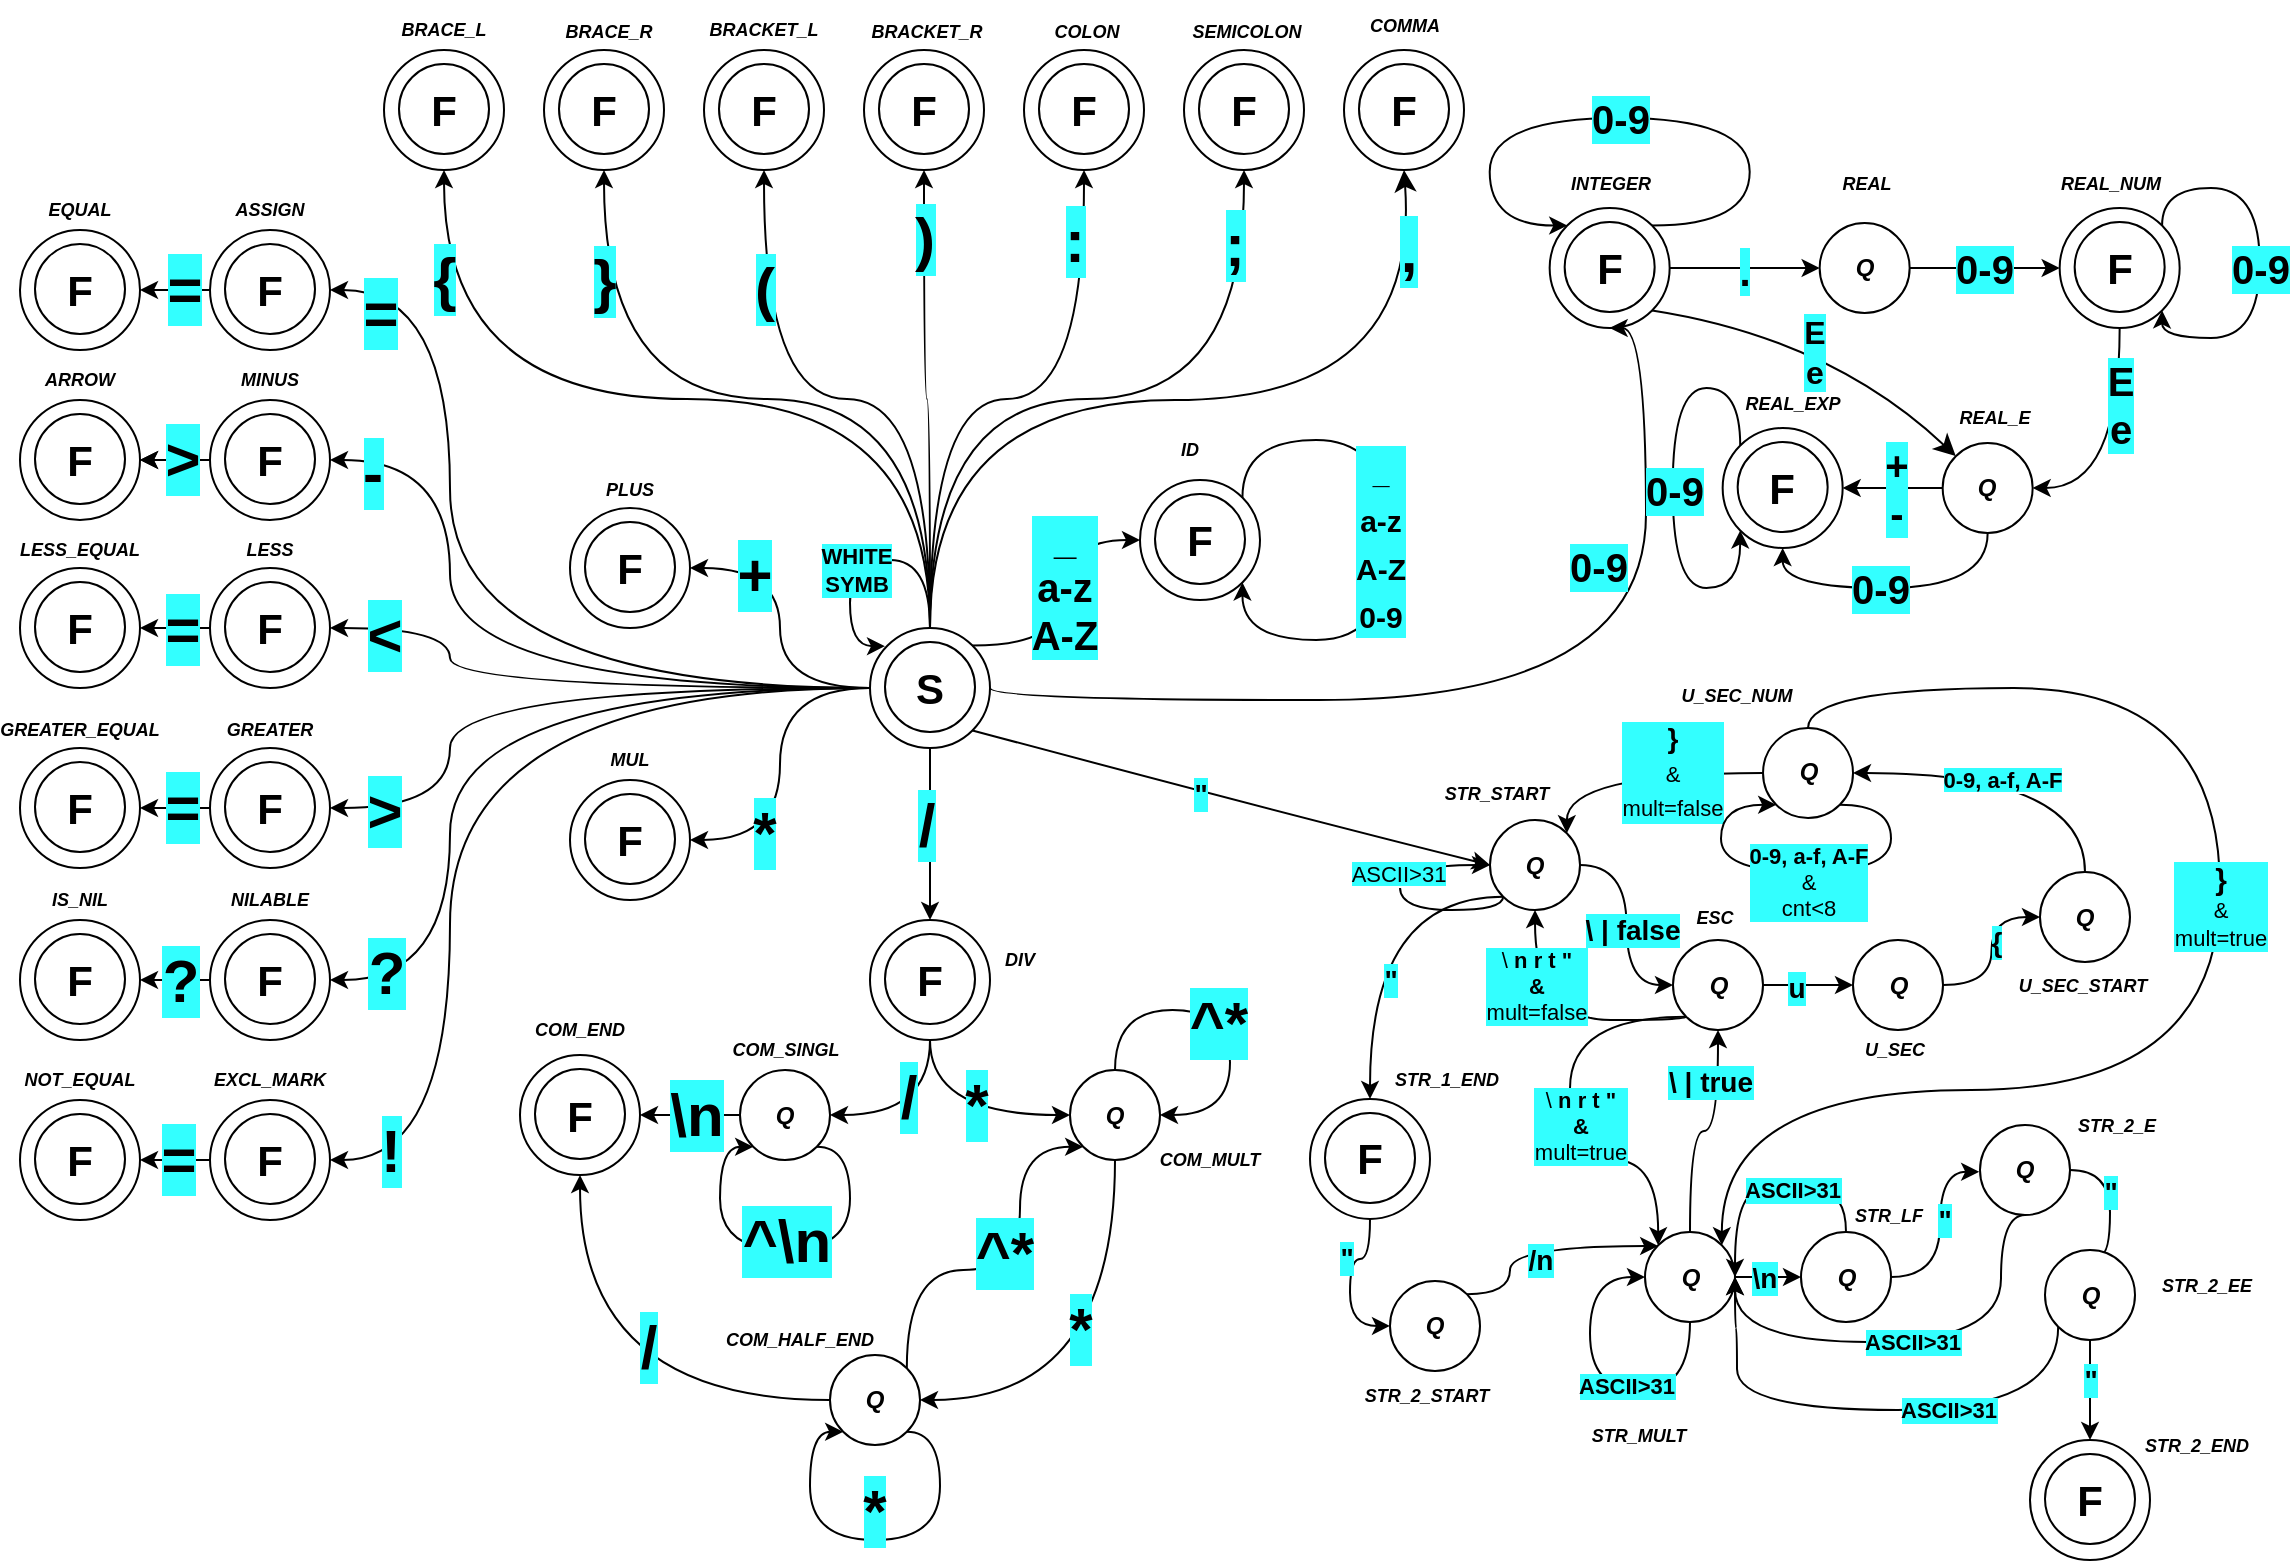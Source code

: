 <mxfile version="22.0.3" type="github">
  <diagram name="Страница — 1" id="OEXieys6IyBbqHFSCYJF">
    <mxGraphModel dx="2442" dy="1538" grid="1" gridSize="5" guides="1" tooltips="1" connect="1" arrows="1" fold="1" page="1" pageScale="1" pageWidth="1169" pageHeight="827" math="0" shadow="0">
      <root>
        <mxCell id="0" />
        <mxCell id="1" parent="0" />
        <mxCell id="LYe48fv7NBrQbQcGyMcg-10" value="" style="group;movable=0;resizable=0;rotatable=0;deletable=0;editable=0;locked=1;connectable=0;" parent="1" vertex="1" connectable="0">
          <mxGeometry x="455" y="344" width="60" height="60" as="geometry" />
        </mxCell>
        <mxCell id="LYe48fv7NBrQbQcGyMcg-6" value="" style="ellipse;whiteSpace=wrap;html=1;aspect=fixed;movable=0;resizable=0;rotatable=0;deletable=0;editable=0;locked=1;connectable=0;" parent="LYe48fv7NBrQbQcGyMcg-10" vertex="1">
          <mxGeometry width="60" height="60" as="geometry" />
        </mxCell>
        <mxCell id="LYe48fv7NBrQbQcGyMcg-8" value="" style="ellipse;whiteSpace=wrap;html=1;aspect=fixed;movable=0;resizable=0;rotatable=0;deletable=0;editable=0;locked=1;connectable=0;" parent="LYe48fv7NBrQbQcGyMcg-10" vertex="1">
          <mxGeometry x="7.5" y="7" width="45" height="45" as="geometry" />
        </mxCell>
        <mxCell id="LYe48fv7NBrQbQcGyMcg-9" value="&lt;b&gt;&lt;font style=&quot;font-size: 21px;&quot;&gt;S&lt;/font&gt;&lt;/b&gt;" style="text;html=1;strokeColor=none;fillColor=none;align=center;verticalAlign=middle;whiteSpace=wrap;rounded=0;movable=0;resizable=0;rotatable=0;deletable=0;editable=0;locked=1;connectable=0;" parent="LYe48fv7NBrQbQcGyMcg-10" vertex="1">
          <mxGeometry x="15" y="15" width="30" height="30" as="geometry" />
        </mxCell>
        <mxCell id="y03-LxhdyNBDIvemHkm3-5" style="edgeStyle=orthogonalEdgeStyle;orthogonalLoop=1;jettySize=auto;html=1;exitX=0.5;exitY=0;exitDx=0;exitDy=0;entryX=0.125;entryY=0.151;entryDx=0;entryDy=0;entryPerimeter=0;curved=1;movable=0;resizable=0;rotatable=0;deletable=0;editable=0;locked=1;connectable=0;" parent="LYe48fv7NBrQbQcGyMcg-10" source="LYe48fv7NBrQbQcGyMcg-6" target="LYe48fv7NBrQbQcGyMcg-6" edge="1">
          <mxGeometry relative="1" as="geometry">
            <Array as="points">
              <mxPoint x="30" y="-34" />
              <mxPoint x="-10" y="-34" />
              <mxPoint x="-10" y="9" />
            </Array>
          </mxGeometry>
        </mxCell>
        <mxCell id="y03-LxhdyNBDIvemHkm3-7" value="WHITE&lt;br&gt;SYMB" style="edgeLabel;html=1;align=center;verticalAlign=middle;resizable=0;points=[];labelBackgroundColor=#33FFFF;fontStyle=1;movable=0;rotatable=0;deletable=0;editable=0;locked=1;connectable=0;" parent="y03-LxhdyNBDIvemHkm3-5" vertex="1" connectable="0">
          <mxGeometry x="0.172" y="3" relative="1" as="geometry">
            <mxPoint as="offset" />
          </mxGeometry>
        </mxCell>
        <mxCell id="LYe48fv7NBrQbQcGyMcg-19" value="" style="group;movable=0;resizable=0;rotatable=0;deletable=0;editable=0;locked=1;connectable=0;" parent="1" vertex="1" connectable="0">
          <mxGeometry x="692" y="55" width="60" height="60" as="geometry" />
        </mxCell>
        <mxCell id="LYe48fv7NBrQbQcGyMcg-20" value="" style="ellipse;whiteSpace=wrap;html=1;aspect=fixed;movable=0;resizable=0;rotatable=0;deletable=0;editable=0;locked=1;connectable=0;" parent="LYe48fv7NBrQbQcGyMcg-19" vertex="1">
          <mxGeometry width="60" height="60" as="geometry" />
        </mxCell>
        <mxCell id="LYe48fv7NBrQbQcGyMcg-21" value="" style="ellipse;whiteSpace=wrap;html=1;aspect=fixed;movable=0;resizable=0;rotatable=0;deletable=0;editable=0;locked=1;connectable=0;" parent="LYe48fv7NBrQbQcGyMcg-19" vertex="1">
          <mxGeometry x="7.5" y="7" width="45" height="45" as="geometry" />
        </mxCell>
        <mxCell id="LYe48fv7NBrQbQcGyMcg-22" value="&lt;span style=&quot;font-size: 21px;&quot;&gt;&lt;b&gt;F&lt;/b&gt;&lt;/span&gt;" style="text;html=1;strokeColor=none;fillColor=none;align=center;verticalAlign=middle;whiteSpace=wrap;rounded=0;movable=0;resizable=0;rotatable=0;deletable=0;editable=0;locked=1;connectable=0;" parent="LYe48fv7NBrQbQcGyMcg-19" vertex="1">
          <mxGeometry y="15" width="60" height="30" as="geometry" />
        </mxCell>
        <mxCell id="LYe48fv7NBrQbQcGyMcg-423" style="edgeStyle=orthogonalEdgeStyle;rounded=0;orthogonalLoop=1;jettySize=auto;html=1;exitX=1;exitY=0.5;exitDx=0;exitDy=0;entryX=0;entryY=0.5;entryDx=0;entryDy=0;movable=0;resizable=0;rotatable=0;deletable=0;editable=0;locked=1;connectable=0;" parent="1" source="LYe48fv7NBrQbQcGyMcg-23" target="LYe48fv7NBrQbQcGyMcg-422" edge="1">
          <mxGeometry relative="1" as="geometry" />
        </mxCell>
        <mxCell id="LYe48fv7NBrQbQcGyMcg-424" value="0-9" style="edgeLabel;html=1;align=center;verticalAlign=middle;resizable=0;points=[];fontSize=20;fontStyle=1;labelBackgroundColor=#33FFFF;movable=0;rotatable=0;deletable=0;editable=0;locked=1;connectable=0;" parent="LYe48fv7NBrQbQcGyMcg-423" vertex="1" connectable="0">
          <mxGeometry x="-0.013" relative="1" as="geometry">
            <mxPoint as="offset" />
          </mxGeometry>
        </mxCell>
        <mxCell id="LYe48fv7NBrQbQcGyMcg-23" value="&lt;b&gt;&lt;i&gt;Q&lt;/i&gt;&lt;/b&gt;" style="ellipse;whiteSpace=wrap;html=1;aspect=fixed;container=0;movable=0;resizable=0;rotatable=0;deletable=0;editable=0;locked=1;connectable=0;" parent="1" vertex="1">
          <mxGeometry x="929.83" y="141.5" width="45" height="45" as="geometry" />
        </mxCell>
        <mxCell id="LYe48fv7NBrQbQcGyMcg-33" value="" style="group;movable=0;resizable=0;rotatable=0;deletable=0;editable=0;locked=1;connectable=0;" parent="1" vertex="1" connectable="0">
          <mxGeometry x="212" y="55" width="60" height="60" as="geometry" />
        </mxCell>
        <mxCell id="LYe48fv7NBrQbQcGyMcg-34" value="" style="ellipse;whiteSpace=wrap;html=1;aspect=fixed;movable=0;resizable=0;rotatable=0;deletable=0;editable=0;locked=1;connectable=0;" parent="LYe48fv7NBrQbQcGyMcg-33" vertex="1">
          <mxGeometry width="60" height="60" as="geometry" />
        </mxCell>
        <mxCell id="LYe48fv7NBrQbQcGyMcg-35" value="" style="ellipse;whiteSpace=wrap;html=1;aspect=fixed;movable=0;resizable=0;rotatable=0;deletable=0;editable=0;locked=1;connectable=0;" parent="LYe48fv7NBrQbQcGyMcg-33" vertex="1">
          <mxGeometry x="7.5" y="7" width="45" height="45" as="geometry" />
        </mxCell>
        <mxCell id="LYe48fv7NBrQbQcGyMcg-36" value="&lt;span style=&quot;font-size: 21px;&quot;&gt;&lt;b&gt;F&lt;/b&gt;&lt;/span&gt;" style="text;html=1;strokeColor=none;fillColor=none;align=center;verticalAlign=middle;whiteSpace=wrap;rounded=0;movable=0;resizable=0;rotatable=0;deletable=0;editable=0;locked=1;connectable=0;" parent="LYe48fv7NBrQbQcGyMcg-33" vertex="1">
          <mxGeometry y="15" width="60" height="30" as="geometry" />
        </mxCell>
        <mxCell id="LYe48fv7NBrQbQcGyMcg-37" value="" style="group;movable=0;resizable=0;rotatable=0;deletable=0;editable=0;locked=1;connectable=0;" parent="1" vertex="1" connectable="0">
          <mxGeometry x="292" y="55" width="60" height="60" as="geometry" />
        </mxCell>
        <mxCell id="LYe48fv7NBrQbQcGyMcg-38" value="" style="ellipse;whiteSpace=wrap;html=1;aspect=fixed;movable=0;resizable=0;rotatable=0;deletable=0;editable=0;locked=1;connectable=0;" parent="LYe48fv7NBrQbQcGyMcg-37" vertex="1">
          <mxGeometry width="60" height="60" as="geometry" />
        </mxCell>
        <mxCell id="LYe48fv7NBrQbQcGyMcg-39" value="" style="ellipse;whiteSpace=wrap;html=1;aspect=fixed;movable=0;resizable=0;rotatable=0;deletable=0;editable=0;locked=1;connectable=0;" parent="LYe48fv7NBrQbQcGyMcg-37" vertex="1">
          <mxGeometry x="7.5" y="7" width="45" height="45" as="geometry" />
        </mxCell>
        <mxCell id="LYe48fv7NBrQbQcGyMcg-40" value="&lt;span style=&quot;font-size: 21px;&quot;&gt;&lt;b&gt;F&lt;/b&gt;&lt;/span&gt;" style="text;html=1;strokeColor=none;fillColor=none;align=center;verticalAlign=middle;whiteSpace=wrap;rounded=0;movable=0;resizable=0;rotatable=0;deletable=0;editable=0;locked=1;connectable=0;" parent="LYe48fv7NBrQbQcGyMcg-37" vertex="1">
          <mxGeometry y="15" width="60" height="30" as="geometry" />
        </mxCell>
        <mxCell id="LYe48fv7NBrQbQcGyMcg-50" value="" style="group;movable=0;resizable=0;rotatable=0;deletable=0;editable=0;locked=1;connectable=0;" parent="1" vertex="1" connectable="0">
          <mxGeometry x="372" y="55" width="60" height="60" as="geometry" />
        </mxCell>
        <mxCell id="LYe48fv7NBrQbQcGyMcg-51" value="" style="ellipse;whiteSpace=wrap;html=1;aspect=fixed;movable=0;resizable=0;rotatable=0;deletable=0;editable=0;locked=1;connectable=0;" parent="LYe48fv7NBrQbQcGyMcg-50" vertex="1">
          <mxGeometry width="60" height="60" as="geometry" />
        </mxCell>
        <mxCell id="LYe48fv7NBrQbQcGyMcg-52" value="" style="ellipse;whiteSpace=wrap;html=1;aspect=fixed;movable=0;resizable=0;rotatable=0;deletable=0;editable=0;locked=1;connectable=0;" parent="LYe48fv7NBrQbQcGyMcg-50" vertex="1">
          <mxGeometry x="7.5" y="7" width="45" height="45" as="geometry" />
        </mxCell>
        <mxCell id="LYe48fv7NBrQbQcGyMcg-53" value="&lt;span style=&quot;font-size: 21px;&quot;&gt;&lt;b&gt;F&lt;/b&gt;&lt;/span&gt;" style="text;html=1;strokeColor=none;fillColor=none;align=center;verticalAlign=middle;whiteSpace=wrap;rounded=0;movable=0;resizable=0;rotatable=0;deletable=0;editable=0;locked=1;connectable=0;" parent="LYe48fv7NBrQbQcGyMcg-50" vertex="1">
          <mxGeometry y="15" width="60" height="30" as="geometry" />
        </mxCell>
        <mxCell id="LYe48fv7NBrQbQcGyMcg-54" value="" style="group;movable=0;resizable=0;rotatable=0;deletable=0;editable=0;locked=1;connectable=0;" parent="1" vertex="1" connectable="0">
          <mxGeometry x="452" y="55" width="60" height="60" as="geometry" />
        </mxCell>
        <mxCell id="LYe48fv7NBrQbQcGyMcg-55" value="" style="ellipse;whiteSpace=wrap;html=1;aspect=fixed;movable=0;resizable=0;rotatable=0;deletable=0;editable=0;locked=1;connectable=0;" parent="LYe48fv7NBrQbQcGyMcg-54" vertex="1">
          <mxGeometry width="60" height="60" as="geometry" />
        </mxCell>
        <mxCell id="LYe48fv7NBrQbQcGyMcg-56" value="" style="ellipse;whiteSpace=wrap;html=1;aspect=fixed;movable=0;resizable=0;rotatable=0;deletable=0;editable=0;locked=1;connectable=0;" parent="LYe48fv7NBrQbQcGyMcg-54" vertex="1">
          <mxGeometry x="7.5" y="7" width="45" height="45" as="geometry" />
        </mxCell>
        <mxCell id="LYe48fv7NBrQbQcGyMcg-57" value="&lt;span style=&quot;font-size: 21px;&quot;&gt;&lt;b&gt;F&lt;/b&gt;&lt;/span&gt;" style="text;html=1;strokeColor=none;fillColor=none;align=center;verticalAlign=middle;whiteSpace=wrap;rounded=0;movable=0;resizable=0;rotatable=0;deletable=0;editable=0;locked=1;connectable=0;" parent="LYe48fv7NBrQbQcGyMcg-54" vertex="1">
          <mxGeometry y="15" width="60" height="30" as="geometry" />
        </mxCell>
        <mxCell id="LYe48fv7NBrQbQcGyMcg-63" value="" style="group;movable=0;resizable=0;rotatable=0;deletable=0;editable=0;locked=1;connectable=0;" parent="1" vertex="1" connectable="0">
          <mxGeometry x="532" y="55" width="60" height="60" as="geometry" />
        </mxCell>
        <mxCell id="LYe48fv7NBrQbQcGyMcg-64" value="" style="ellipse;whiteSpace=wrap;html=1;aspect=fixed;movable=0;resizable=0;rotatable=0;deletable=0;editable=0;locked=1;connectable=0;" parent="LYe48fv7NBrQbQcGyMcg-63" vertex="1">
          <mxGeometry width="60" height="60" as="geometry" />
        </mxCell>
        <mxCell id="LYe48fv7NBrQbQcGyMcg-65" value="" style="ellipse;whiteSpace=wrap;html=1;aspect=fixed;movable=0;resizable=0;rotatable=0;deletable=0;editable=0;locked=1;connectable=0;" parent="LYe48fv7NBrQbQcGyMcg-63" vertex="1">
          <mxGeometry x="7.5" y="7" width="45" height="45" as="geometry" />
        </mxCell>
        <mxCell id="LYe48fv7NBrQbQcGyMcg-66" value="&lt;span style=&quot;font-size: 21px;&quot;&gt;&lt;b&gt;F&lt;/b&gt;&lt;/span&gt;" style="text;html=1;strokeColor=none;fillColor=none;align=center;verticalAlign=middle;whiteSpace=wrap;rounded=0;movable=0;resizable=0;rotatable=0;deletable=0;editable=0;locked=1;connectable=0;" parent="LYe48fv7NBrQbQcGyMcg-63" vertex="1">
          <mxGeometry y="15" width="60" height="30" as="geometry" />
        </mxCell>
        <mxCell id="LYe48fv7NBrQbQcGyMcg-67" value="" style="group;movable=0;resizable=0;rotatable=0;deletable=0;editable=0;locked=1;connectable=0;" parent="1" vertex="1" connectable="0">
          <mxGeometry x="612" y="55" width="60" height="60" as="geometry" />
        </mxCell>
        <mxCell id="LYe48fv7NBrQbQcGyMcg-68" value="" style="ellipse;whiteSpace=wrap;html=1;aspect=fixed;movable=0;resizable=0;rotatable=0;deletable=0;editable=0;locked=1;connectable=0;" parent="LYe48fv7NBrQbQcGyMcg-67" vertex="1">
          <mxGeometry width="60" height="60" as="geometry" />
        </mxCell>
        <mxCell id="LYe48fv7NBrQbQcGyMcg-69" value="" style="ellipse;whiteSpace=wrap;html=1;aspect=fixed;movable=0;resizable=0;rotatable=0;deletable=0;editable=0;locked=1;connectable=0;" parent="LYe48fv7NBrQbQcGyMcg-67" vertex="1">
          <mxGeometry x="7.5" y="7" width="45" height="45" as="geometry" />
        </mxCell>
        <mxCell id="LYe48fv7NBrQbQcGyMcg-70" value="&lt;span style=&quot;font-size: 21px;&quot;&gt;&lt;b&gt;F&lt;/b&gt;&lt;/span&gt;" style="text;html=1;strokeColor=none;fillColor=none;align=center;verticalAlign=middle;whiteSpace=wrap;rounded=0;movable=0;resizable=0;rotatable=0;deletable=0;editable=0;locked=1;connectable=0;" parent="LYe48fv7NBrQbQcGyMcg-67" vertex="1">
          <mxGeometry y="15" width="60" height="30" as="geometry" />
        </mxCell>
        <mxCell id="LYe48fv7NBrQbQcGyMcg-73" style="edgeStyle=orthogonalEdgeStyle;orthogonalLoop=1;jettySize=auto;html=1;exitX=0.5;exitY=0;exitDx=0;exitDy=0;entryX=0.5;entryY=1;entryDx=0;entryDy=0;curved=1;movable=0;resizable=0;rotatable=0;deletable=0;editable=0;locked=1;connectable=0;" parent="1" source="LYe48fv7NBrQbQcGyMcg-6" target="LYe48fv7NBrQbQcGyMcg-33" edge="1">
          <mxGeometry relative="1" as="geometry" />
        </mxCell>
        <mxCell id="LYe48fv7NBrQbQcGyMcg-94" value="{" style="edgeLabel;html=1;align=center;verticalAlign=middle;resizable=0;points=[];fontStyle=1;fontSize=30;labelBackgroundColor=#33FFFF;movable=0;rotatable=0;deletable=0;editable=0;locked=1;connectable=0;" parent="LYe48fv7NBrQbQcGyMcg-73" vertex="1" connectable="0">
          <mxGeometry x="0.604" y="-17" relative="1" as="geometry">
            <mxPoint x="-17" y="-40" as="offset" />
          </mxGeometry>
        </mxCell>
        <mxCell id="LYe48fv7NBrQbQcGyMcg-74" style="edgeStyle=orthogonalEdgeStyle;orthogonalLoop=1;jettySize=auto;html=1;exitX=0.5;exitY=0;exitDx=0;exitDy=0;entryX=0.5;entryY=1;entryDx=0;entryDy=0;curved=1;movable=0;resizable=0;rotatable=0;deletable=0;editable=0;locked=1;connectable=0;" parent="1" source="LYe48fv7NBrQbQcGyMcg-6" target="LYe48fv7NBrQbQcGyMcg-38" edge="1">
          <mxGeometry relative="1" as="geometry" />
        </mxCell>
        <mxCell id="LYe48fv7NBrQbQcGyMcg-95" value="}" style="edgeLabel;html=1;align=center;verticalAlign=middle;resizable=0;points=[];fontStyle=1;fontSize=30;labelBackgroundColor=#33FFFF;movable=0;rotatable=0;deletable=0;editable=0;locked=1;connectable=0;" parent="LYe48fv7NBrQbQcGyMcg-74" vertex="1" connectable="0">
          <mxGeometry x="0.531" y="-10" relative="1" as="geometry">
            <mxPoint x="-10" y="-37" as="offset" />
          </mxGeometry>
        </mxCell>
        <mxCell id="LYe48fv7NBrQbQcGyMcg-75" style="edgeStyle=orthogonalEdgeStyle;orthogonalLoop=1;jettySize=auto;html=1;exitX=0.5;exitY=0;exitDx=0;exitDy=0;entryX=0.5;entryY=1;entryDx=0;entryDy=0;curved=1;movable=0;resizable=0;rotatable=0;deletable=0;editable=0;locked=1;connectable=0;" parent="1" source="LYe48fv7NBrQbQcGyMcg-6" target="LYe48fv7NBrQbQcGyMcg-50" edge="1">
          <mxGeometry relative="1" as="geometry" />
        </mxCell>
        <mxCell id="LYe48fv7NBrQbQcGyMcg-96" value="(" style="edgeLabel;html=1;align=center;verticalAlign=middle;resizable=0;points=[];fontStyle=1;fontSize=30;labelBackgroundColor=#33FFFF;movable=0;rotatable=0;deletable=0;editable=0;locked=1;connectable=0;" parent="LYe48fv7NBrQbQcGyMcg-75" vertex="1" connectable="0">
          <mxGeometry x="0.389" y="-5" relative="1" as="geometry">
            <mxPoint x="-5" y="-37" as="offset" />
          </mxGeometry>
        </mxCell>
        <mxCell id="LYe48fv7NBrQbQcGyMcg-76" style="edgeStyle=orthogonalEdgeStyle;orthogonalLoop=1;jettySize=auto;html=1;exitX=0.5;exitY=0;exitDx=0;exitDy=0;entryX=0.5;entryY=1;entryDx=0;entryDy=0;curved=1;movable=0;resizable=0;rotatable=0;deletable=0;editable=0;locked=1;connectable=0;" parent="1" source="LYe48fv7NBrQbQcGyMcg-6" target="LYe48fv7NBrQbQcGyMcg-54" edge="1">
          <mxGeometry relative="1" as="geometry" />
        </mxCell>
        <mxCell id="LYe48fv7NBrQbQcGyMcg-97" value=")" style="edgeLabel;html=1;align=center;verticalAlign=middle;resizable=0;points=[];fontStyle=1;fontSize=30;labelBackgroundColor=#33FFFF;movable=0;rotatable=0;deletable=0;editable=0;locked=1;connectable=0;" parent="LYe48fv7NBrQbQcGyMcg-76" vertex="1" connectable="0">
          <mxGeometry x="0.356" y="7" relative="1" as="geometry">
            <mxPoint x="7" y="-41" as="offset" />
          </mxGeometry>
        </mxCell>
        <mxCell id="LYe48fv7NBrQbQcGyMcg-77" style="edgeStyle=orthogonalEdgeStyle;orthogonalLoop=1;jettySize=auto;html=1;exitX=0.5;exitY=0;exitDx=0;exitDy=0;entryX=0.5;entryY=1;entryDx=0;entryDy=0;curved=1;movable=0;resizable=0;rotatable=0;deletable=0;editable=0;locked=1;connectable=0;" parent="1" source="LYe48fv7NBrQbQcGyMcg-6" target="LYe48fv7NBrQbQcGyMcg-64" edge="1">
          <mxGeometry relative="1" as="geometry" />
        </mxCell>
        <mxCell id="LYe48fv7NBrQbQcGyMcg-98" value=":" style="edgeLabel;html=1;align=center;verticalAlign=middle;resizable=0;points=[];fontStyle=1;fontSize=30;labelBackgroundColor=#33FFFF;movable=0;rotatable=0;deletable=0;editable=0;locked=1;connectable=0;" parent="LYe48fv7NBrQbQcGyMcg-77" vertex="1" connectable="0">
          <mxGeometry x="0.532" y="11" relative="1" as="geometry">
            <mxPoint x="6" y="-37" as="offset" />
          </mxGeometry>
        </mxCell>
        <mxCell id="LYe48fv7NBrQbQcGyMcg-78" style="edgeStyle=orthogonalEdgeStyle;orthogonalLoop=1;jettySize=auto;html=1;exitX=0.5;exitY=0;exitDx=0;exitDy=0;entryX=0.5;entryY=1;entryDx=0;entryDy=0;curved=1;movable=0;resizable=0;rotatable=0;deletable=0;editable=0;locked=1;connectable=0;" parent="1" source="LYe48fv7NBrQbQcGyMcg-6" target="LYe48fv7NBrQbQcGyMcg-67" edge="1">
          <mxGeometry relative="1" as="geometry" />
        </mxCell>
        <mxCell id="LYe48fv7NBrQbQcGyMcg-99" value=";" style="edgeLabel;html=1;align=center;verticalAlign=middle;resizable=0;points=[];fontStyle=1;fontSize=30;labelBackgroundColor=#33FFFF;movable=0;rotatable=0;deletable=0;editable=0;locked=1;connectable=0;" parent="LYe48fv7NBrQbQcGyMcg-78" vertex="1" connectable="0">
          <mxGeometry x="0.598" y="18" relative="1" as="geometry">
            <mxPoint x="13" y="-41" as="offset" />
          </mxGeometry>
        </mxCell>
        <mxCell id="LYe48fv7NBrQbQcGyMcg-100" value="BRACKET_L" style="text;html=1;strokeColor=none;fillColor=none;align=center;verticalAlign=middle;whiteSpace=wrap;rounded=0;fontSize=9;fontStyle=3;movable=0;resizable=0;rotatable=0;deletable=0;editable=0;locked=1;connectable=0;" parent="1" vertex="1">
          <mxGeometry x="372" y="30" width="60" height="30" as="geometry" />
        </mxCell>
        <mxCell id="LYe48fv7NBrQbQcGyMcg-101" value="BRACE_L" style="text;html=1;strokeColor=none;fillColor=none;align=center;verticalAlign=middle;whiteSpace=wrap;rounded=0;fontSize=9;fontStyle=3;movable=0;resizable=0;rotatable=0;deletable=0;editable=0;locked=1;connectable=0;" parent="1" vertex="1">
          <mxGeometry x="212" y="30" width="60" height="30" as="geometry" />
        </mxCell>
        <mxCell id="LYe48fv7NBrQbQcGyMcg-102" value="BRACE_R" style="text;html=1;align=center;verticalAlign=middle;resizable=0;points=[];autosize=1;strokeColor=none;fillColor=none;fontSize=9;fontStyle=3;movable=0;rotatable=0;deletable=0;editable=0;locked=1;connectable=0;" parent="1" vertex="1">
          <mxGeometry x="291" y="33" width="65" height="25" as="geometry" />
        </mxCell>
        <mxCell id="LYe48fv7NBrQbQcGyMcg-103" value="BRACKET_R" style="text;html=1;align=center;verticalAlign=middle;resizable=0;points=[];autosize=1;strokeColor=none;fillColor=none;fontSize=9;fontStyle=3;movable=0;rotatable=0;deletable=0;editable=0;locked=1;connectable=0;" parent="1" vertex="1">
          <mxGeometry x="445.5" y="33" width="75" height="25" as="geometry" />
        </mxCell>
        <mxCell id="LYe48fv7NBrQbQcGyMcg-104" value="COLON" style="text;html=1;align=center;verticalAlign=middle;resizable=0;points=[];autosize=1;strokeColor=none;fillColor=none;fontSize=9;fontStyle=3;movable=0;rotatable=0;deletable=0;editable=0;locked=1;connectable=0;" parent="1" vertex="1">
          <mxGeometry x="535.5" y="33" width="55" height="25" as="geometry" />
        </mxCell>
        <mxCell id="LYe48fv7NBrQbQcGyMcg-105" value="SEMICOLON" style="text;html=1;align=center;verticalAlign=middle;resizable=0;points=[];autosize=1;strokeColor=none;fillColor=none;fontSize=9;fontStyle=3;movable=0;rotatable=0;deletable=0;editable=0;locked=1;connectable=0;" parent="1" vertex="1">
          <mxGeometry x="605.5" y="33" width="75" height="25" as="geometry" />
        </mxCell>
        <mxCell id="LYe48fv7NBrQbQcGyMcg-106" value="" style="group;movable=0;resizable=0;rotatable=0;deletable=0;editable=0;locked=1;connectable=0;" parent="1" vertex="1" connectable="0">
          <mxGeometry x="305" y="420" width="60" height="60" as="geometry" />
        </mxCell>
        <mxCell id="LYe48fv7NBrQbQcGyMcg-107" value="" style="ellipse;whiteSpace=wrap;html=1;aspect=fixed;movable=0;resizable=0;rotatable=0;deletable=0;editable=0;locked=1;connectable=0;" parent="LYe48fv7NBrQbQcGyMcg-106" vertex="1">
          <mxGeometry width="60" height="60" as="geometry" />
        </mxCell>
        <mxCell id="LYe48fv7NBrQbQcGyMcg-108" value="" style="ellipse;whiteSpace=wrap;html=1;aspect=fixed;movable=0;resizable=0;rotatable=0;deletable=0;editable=0;locked=1;connectable=0;" parent="LYe48fv7NBrQbQcGyMcg-106" vertex="1">
          <mxGeometry x="7.5" y="7" width="45" height="45" as="geometry" />
        </mxCell>
        <mxCell id="LYe48fv7NBrQbQcGyMcg-109" value="&lt;span style=&quot;font-size: 21px;&quot;&gt;&lt;b&gt;F&lt;/b&gt;&lt;/span&gt;" style="text;html=1;strokeColor=none;fillColor=none;align=center;verticalAlign=middle;whiteSpace=wrap;rounded=0;movable=0;resizable=0;rotatable=0;deletable=0;editable=0;locked=1;connectable=0;" parent="LYe48fv7NBrQbQcGyMcg-106" vertex="1">
          <mxGeometry y="15" width="60" height="30" as="geometry" />
        </mxCell>
        <mxCell id="LYe48fv7NBrQbQcGyMcg-142" value="" style="group;movable=0;resizable=0;rotatable=0;deletable=0;editable=0;locked=1;connectable=0;" parent="1" vertex="1" connectable="0">
          <mxGeometry x="305" y="284" width="60" height="60" as="geometry" />
        </mxCell>
        <mxCell id="LYe48fv7NBrQbQcGyMcg-143" value="" style="ellipse;whiteSpace=wrap;html=1;aspect=fixed;movable=0;resizable=0;rotatable=0;deletable=0;editable=0;locked=1;connectable=0;" parent="LYe48fv7NBrQbQcGyMcg-142" vertex="1">
          <mxGeometry width="60" height="60" as="geometry" />
        </mxCell>
        <mxCell id="LYe48fv7NBrQbQcGyMcg-144" value="" style="ellipse;whiteSpace=wrap;html=1;aspect=fixed;movable=0;resizable=0;rotatable=0;deletable=0;editable=0;locked=1;connectable=0;" parent="LYe48fv7NBrQbQcGyMcg-142" vertex="1">
          <mxGeometry x="7.5" y="7" width="45" height="45" as="geometry" />
        </mxCell>
        <mxCell id="LYe48fv7NBrQbQcGyMcg-145" value="&lt;span style=&quot;font-size: 21px;&quot;&gt;&lt;b&gt;F&lt;/b&gt;&lt;/span&gt;" style="text;html=1;strokeColor=none;fillColor=none;align=center;verticalAlign=middle;whiteSpace=wrap;rounded=0;movable=0;resizable=0;rotatable=0;deletable=0;editable=0;locked=1;connectable=0;" parent="LYe48fv7NBrQbQcGyMcg-142" vertex="1">
          <mxGeometry y="15" width="60" height="30" as="geometry" />
        </mxCell>
        <mxCell id="LYe48fv7NBrQbQcGyMcg-146" value="" style="group;movable=0;resizable=0;rotatable=0;deletable=0;editable=0;locked=1;connectable=0;" parent="1" vertex="1" connectable="0">
          <mxGeometry x="125" y="230" width="60" height="60" as="geometry" />
        </mxCell>
        <mxCell id="LYe48fv7NBrQbQcGyMcg-147" value="" style="ellipse;whiteSpace=wrap;html=1;aspect=fixed;movable=0;resizable=0;rotatable=0;deletable=0;editable=0;locked=1;connectable=0;" parent="LYe48fv7NBrQbQcGyMcg-146" vertex="1">
          <mxGeometry width="60" height="60" as="geometry" />
        </mxCell>
        <mxCell id="LYe48fv7NBrQbQcGyMcg-148" value="" style="ellipse;whiteSpace=wrap;html=1;aspect=fixed;movable=0;resizable=0;rotatable=0;deletable=0;editable=0;locked=1;connectable=0;" parent="LYe48fv7NBrQbQcGyMcg-146" vertex="1">
          <mxGeometry x="7.5" y="7" width="45" height="45" as="geometry" />
        </mxCell>
        <mxCell id="LYe48fv7NBrQbQcGyMcg-149" value="&lt;span style=&quot;font-size: 21px;&quot;&gt;&lt;b&gt;F&lt;/b&gt;&lt;/span&gt;" style="text;html=1;strokeColor=none;fillColor=none;align=center;verticalAlign=middle;whiteSpace=wrap;rounded=0;movable=0;resizable=0;rotatable=0;deletable=0;editable=0;locked=1;connectable=0;" parent="LYe48fv7NBrQbQcGyMcg-146" vertex="1">
          <mxGeometry y="15" width="60" height="30" as="geometry" />
        </mxCell>
        <mxCell id="LYe48fv7NBrQbQcGyMcg-150" value="" style="group;movable=0;resizable=0;rotatable=0;deletable=0;editable=0;locked=1;connectable=0;" parent="1" vertex="1" connectable="0">
          <mxGeometry x="125" y="145" width="60" height="60" as="geometry" />
        </mxCell>
        <mxCell id="LYe48fv7NBrQbQcGyMcg-151" value="" style="ellipse;whiteSpace=wrap;html=1;aspect=fixed;movable=0;resizable=0;rotatable=0;deletable=0;editable=0;locked=1;connectable=0;" parent="LYe48fv7NBrQbQcGyMcg-150" vertex="1">
          <mxGeometry width="60" height="60" as="geometry" />
        </mxCell>
        <mxCell id="LYe48fv7NBrQbQcGyMcg-152" value="" style="ellipse;whiteSpace=wrap;html=1;aspect=fixed;movable=0;resizable=0;rotatable=0;deletable=0;editable=0;locked=1;connectable=0;" parent="LYe48fv7NBrQbQcGyMcg-150" vertex="1">
          <mxGeometry x="7.5" y="7" width="45" height="45" as="geometry" />
        </mxCell>
        <mxCell id="LYe48fv7NBrQbQcGyMcg-153" value="&lt;span style=&quot;font-size: 21px;&quot;&gt;&lt;b&gt;F&lt;/b&gt;&lt;/span&gt;" style="text;html=1;strokeColor=none;fillColor=none;align=center;verticalAlign=middle;whiteSpace=wrap;rounded=0;movable=0;resizable=0;rotatable=0;deletable=0;editable=0;locked=1;connectable=0;" parent="LYe48fv7NBrQbQcGyMcg-150" vertex="1">
          <mxGeometry y="15" width="60" height="30" as="geometry" />
        </mxCell>
        <mxCell id="LYe48fv7NBrQbQcGyMcg-171" value="" style="group;movable=0;resizable=0;rotatable=0;deletable=0;editable=0;locked=1;connectable=0;" parent="1" vertex="1" connectable="0">
          <mxGeometry x="125" y="314" width="60" height="60" as="geometry" />
        </mxCell>
        <mxCell id="LYe48fv7NBrQbQcGyMcg-172" value="" style="ellipse;whiteSpace=wrap;html=1;aspect=fixed;movable=0;resizable=0;rotatable=0;deletable=0;editable=0;locked=1;connectable=0;" parent="LYe48fv7NBrQbQcGyMcg-171" vertex="1">
          <mxGeometry width="60" height="60" as="geometry" />
        </mxCell>
        <mxCell id="LYe48fv7NBrQbQcGyMcg-173" value="" style="ellipse;whiteSpace=wrap;html=1;aspect=fixed;movable=0;resizable=0;rotatable=0;deletable=0;editable=0;locked=1;connectable=0;" parent="LYe48fv7NBrQbQcGyMcg-171" vertex="1">
          <mxGeometry x="7.5" y="7" width="45" height="45" as="geometry" />
        </mxCell>
        <mxCell id="LYe48fv7NBrQbQcGyMcg-174" value="&lt;span style=&quot;font-size: 21px;&quot;&gt;&lt;b&gt;F&lt;/b&gt;&lt;/span&gt;" style="text;html=1;strokeColor=none;fillColor=none;align=center;verticalAlign=middle;whiteSpace=wrap;rounded=0;movable=0;resizable=0;rotatable=0;deletable=0;editable=0;locked=1;connectable=0;" parent="LYe48fv7NBrQbQcGyMcg-171" vertex="1">
          <mxGeometry y="15" width="60" height="30" as="geometry" />
        </mxCell>
        <mxCell id="LYe48fv7NBrQbQcGyMcg-364" style="edgeStyle=orthogonalEdgeStyle;orthogonalLoop=1;jettySize=auto;html=1;exitX=0.5;exitY=1;exitDx=0;exitDy=0;entryX=1;entryY=0.5;entryDx=0;entryDy=0;curved=1;movable=0;resizable=0;rotatable=0;deletable=0;editable=0;locked=1;connectable=0;" parent="1" source="LYe48fv7NBrQbQcGyMcg-175" target="LYe48fv7NBrQbQcGyMcg-359" edge="1">
          <mxGeometry relative="1" as="geometry" />
        </mxCell>
        <mxCell id="LYe48fv7NBrQbQcGyMcg-367" value="/" style="edgeLabel;html=1;align=center;verticalAlign=middle;resizable=0;points=[];fontStyle=1;labelBackgroundColor=#33FFFF;fontSize=30;movable=0;rotatable=0;deletable=0;editable=0;locked=1;connectable=0;" parent="LYe48fv7NBrQbQcGyMcg-364" vertex="1" connectable="0">
          <mxGeometry x="0.114" y="-10" relative="1" as="geometry">
            <mxPoint as="offset" />
          </mxGeometry>
        </mxCell>
        <mxCell id="LYe48fv7NBrQbQcGyMcg-376" style="edgeStyle=orthogonalEdgeStyle;orthogonalLoop=1;jettySize=auto;html=1;exitX=0.5;exitY=1;exitDx=0;exitDy=0;entryX=0;entryY=0.5;entryDx=0;entryDy=0;curved=1;movable=0;resizable=0;rotatable=0;deletable=0;editable=0;locked=1;connectable=0;" parent="1" source="LYe48fv7NBrQbQcGyMcg-175" target="LYe48fv7NBrQbQcGyMcg-374" edge="1">
          <mxGeometry relative="1" as="geometry" />
        </mxCell>
        <mxCell id="LYe48fv7NBrQbQcGyMcg-382" value="*" style="edgeLabel;html=1;align=center;verticalAlign=middle;resizable=0;points=[];fontSize=30;labelBackgroundColor=#33FFFF;fontStyle=1;movable=0;rotatable=0;deletable=0;editable=0;locked=1;connectable=0;" parent="LYe48fv7NBrQbQcGyMcg-376" vertex="1" connectable="0">
          <mxGeometry x="0.119" y="6" relative="1" as="geometry">
            <mxPoint as="offset" />
          </mxGeometry>
        </mxCell>
        <mxCell id="LYe48fv7NBrQbQcGyMcg-175" value="" style="group;movable=0;resizable=0;rotatable=0;deletable=0;editable=0;locked=1;connectable=0;" parent="1" vertex="1" connectable="0">
          <mxGeometry x="455" y="490" width="60" height="60" as="geometry" />
        </mxCell>
        <mxCell id="LYe48fv7NBrQbQcGyMcg-176" value="" style="ellipse;whiteSpace=wrap;html=1;aspect=fixed;movable=0;resizable=0;rotatable=0;deletable=0;editable=0;locked=1;connectable=0;" parent="LYe48fv7NBrQbQcGyMcg-175" vertex="1">
          <mxGeometry width="60" height="60" as="geometry" />
        </mxCell>
        <mxCell id="LYe48fv7NBrQbQcGyMcg-177" value="" style="ellipse;whiteSpace=wrap;html=1;aspect=fixed;movable=0;resizable=0;rotatable=0;deletable=0;editable=0;locked=1;connectable=0;" parent="LYe48fv7NBrQbQcGyMcg-175" vertex="1">
          <mxGeometry x="7.5" y="7" width="45" height="45" as="geometry" />
        </mxCell>
        <mxCell id="LYe48fv7NBrQbQcGyMcg-178" value="&lt;span style=&quot;font-size: 21px;&quot;&gt;&lt;b&gt;F&lt;/b&gt;&lt;/span&gt;" style="text;html=1;strokeColor=none;fillColor=none;align=center;verticalAlign=middle;whiteSpace=wrap;rounded=0;movable=0;resizable=0;rotatable=0;deletable=0;editable=0;locked=1;connectable=0;" parent="LYe48fv7NBrQbQcGyMcg-175" vertex="1">
          <mxGeometry y="15" width="60" height="30" as="geometry" />
        </mxCell>
        <mxCell id="LYe48fv7NBrQbQcGyMcg-188" value="" style="group;movable=0;resizable=0;rotatable=0;deletable=0;editable=0;locked=1;connectable=0;" parent="1" vertex="1" connectable="0">
          <mxGeometry x="125" y="490" width="60" height="60" as="geometry" />
        </mxCell>
        <mxCell id="LYe48fv7NBrQbQcGyMcg-189" value="" style="ellipse;whiteSpace=wrap;html=1;aspect=fixed;movable=0;resizable=0;rotatable=0;deletable=0;editable=0;locked=1;connectable=0;" parent="LYe48fv7NBrQbQcGyMcg-188" vertex="1">
          <mxGeometry width="60" height="60" as="geometry" />
        </mxCell>
        <mxCell id="LYe48fv7NBrQbQcGyMcg-190" value="" style="ellipse;whiteSpace=wrap;html=1;aspect=fixed;movable=0;resizable=0;rotatable=0;deletable=0;editable=0;locked=1;connectable=0;" parent="LYe48fv7NBrQbQcGyMcg-188" vertex="1">
          <mxGeometry x="7.5" y="7" width="45" height="45" as="geometry" />
        </mxCell>
        <mxCell id="LYe48fv7NBrQbQcGyMcg-191" value="&lt;span style=&quot;font-size: 21px;&quot;&gt;&lt;b&gt;F&lt;/b&gt;&lt;/span&gt;" style="text;html=1;strokeColor=none;fillColor=none;align=center;verticalAlign=middle;whiteSpace=wrap;rounded=0;movable=0;resizable=0;rotatable=0;deletable=0;editable=0;locked=1;connectable=0;" parent="LYe48fv7NBrQbQcGyMcg-188" vertex="1">
          <mxGeometry y="15" width="60" height="30" as="geometry" />
        </mxCell>
        <mxCell id="LYe48fv7NBrQbQcGyMcg-192" value="" style="group;movable=0;resizable=0;rotatable=0;deletable=0;editable=0;locked=1;connectable=0;" parent="1" vertex="1" connectable="0">
          <mxGeometry x="125" y="404" width="60" height="60" as="geometry" />
        </mxCell>
        <mxCell id="LYe48fv7NBrQbQcGyMcg-193" value="" style="ellipse;whiteSpace=wrap;html=1;aspect=fixed;movable=0;resizable=0;rotatable=0;deletable=0;editable=0;locked=1;connectable=0;" parent="LYe48fv7NBrQbQcGyMcg-192" vertex="1">
          <mxGeometry width="60" height="60" as="geometry" />
        </mxCell>
        <mxCell id="LYe48fv7NBrQbQcGyMcg-194" value="" style="ellipse;whiteSpace=wrap;html=1;aspect=fixed;movable=0;resizable=0;rotatable=0;deletable=0;editable=0;locked=1;connectable=0;" parent="LYe48fv7NBrQbQcGyMcg-192" vertex="1">
          <mxGeometry x="7.5" y="7" width="45" height="45" as="geometry" />
        </mxCell>
        <mxCell id="LYe48fv7NBrQbQcGyMcg-195" value="&lt;span style=&quot;font-size: 21px;&quot;&gt;&lt;b&gt;F&lt;/b&gt;&lt;/span&gt;" style="text;html=1;strokeColor=none;fillColor=none;align=center;verticalAlign=middle;whiteSpace=wrap;rounded=0;movable=0;resizable=0;rotatable=0;deletable=0;editable=0;locked=1;connectable=0;" parent="LYe48fv7NBrQbQcGyMcg-192" vertex="1">
          <mxGeometry y="15" width="60" height="30" as="geometry" />
        </mxCell>
        <mxCell id="LYe48fv7NBrQbQcGyMcg-200" value="" style="group;movable=0;resizable=0;rotatable=0;deletable=0;editable=0;locked=1;connectable=0;" parent="1" vertex="1" connectable="0">
          <mxGeometry x="125" y="580" width="60" height="60" as="geometry" />
        </mxCell>
        <mxCell id="LYe48fv7NBrQbQcGyMcg-201" value="" style="ellipse;whiteSpace=wrap;html=1;aspect=fixed;movable=0;resizable=0;rotatable=0;deletable=0;editable=0;locked=1;connectable=0;" parent="LYe48fv7NBrQbQcGyMcg-200" vertex="1">
          <mxGeometry width="60" height="60" as="geometry" />
        </mxCell>
        <mxCell id="LYe48fv7NBrQbQcGyMcg-202" value="" style="ellipse;whiteSpace=wrap;html=1;aspect=fixed;movable=0;resizable=0;rotatable=0;deletable=0;editable=0;locked=1;connectable=0;" parent="LYe48fv7NBrQbQcGyMcg-200" vertex="1">
          <mxGeometry x="7.5" y="7" width="45" height="45" as="geometry" />
        </mxCell>
        <mxCell id="LYe48fv7NBrQbQcGyMcg-203" value="&lt;span style=&quot;font-size: 21px;&quot;&gt;&lt;b&gt;F&lt;/b&gt;&lt;/span&gt;" style="text;html=1;strokeColor=none;fillColor=none;align=center;verticalAlign=middle;whiteSpace=wrap;rounded=0;movable=0;resizable=0;rotatable=0;deletable=0;editable=0;locked=1;connectable=0;" parent="LYe48fv7NBrQbQcGyMcg-200" vertex="1">
          <mxGeometry y="15" width="60" height="30" as="geometry" />
        </mxCell>
        <mxCell id="LYe48fv7NBrQbQcGyMcg-204" style="edgeStyle=orthogonalEdgeStyle;orthogonalLoop=1;jettySize=auto;html=1;exitX=0;exitY=0.5;exitDx=0;exitDy=0;entryX=1;entryY=0.5;entryDx=0;entryDy=0;curved=1;movable=0;resizable=0;rotatable=0;deletable=0;editable=0;locked=1;connectable=0;" parent="1" source="LYe48fv7NBrQbQcGyMcg-6" target="LYe48fv7NBrQbQcGyMcg-143" edge="1">
          <mxGeometry relative="1" as="geometry" />
        </mxCell>
        <mxCell id="LYe48fv7NBrQbQcGyMcg-208" value="+" style="edgeLabel;html=1;align=center;verticalAlign=middle;resizable=0;points=[];fontSize=30;fontStyle=1;labelBackgroundColor=#33FFFF;movable=0;rotatable=0;deletable=0;editable=0;locked=1;connectable=0;" parent="LYe48fv7NBrQbQcGyMcg-204" vertex="1" connectable="0">
          <mxGeometry x="0.581" y="3" relative="1" as="geometry">
            <mxPoint as="offset" />
          </mxGeometry>
        </mxCell>
        <mxCell id="LYe48fv7NBrQbQcGyMcg-206" style="edgeStyle=orthogonalEdgeStyle;orthogonalLoop=1;jettySize=auto;html=1;exitX=0;exitY=0.5;exitDx=0;exitDy=0;entryX=1;entryY=0.5;entryDx=0;entryDy=0;curved=1;movable=0;resizable=0;rotatable=0;deletable=0;editable=0;locked=1;connectable=0;" parent="1" source="LYe48fv7NBrQbQcGyMcg-6" target="LYe48fv7NBrQbQcGyMcg-109" edge="1">
          <mxGeometry relative="1" as="geometry" />
        </mxCell>
        <mxCell id="LYe48fv7NBrQbQcGyMcg-209" value="*" style="edgeLabel;html=1;align=center;verticalAlign=middle;resizable=0;points=[];fontSize=30;fontStyle=1;labelBackgroundColor=#33FFFF;movable=0;rotatable=0;deletable=0;editable=0;locked=1;connectable=0;" parent="LYe48fv7NBrQbQcGyMcg-206" vertex="1" connectable="0">
          <mxGeometry x="0.555" y="-4" relative="1" as="geometry">
            <mxPoint as="offset" />
          </mxGeometry>
        </mxCell>
        <mxCell id="LYe48fv7NBrQbQcGyMcg-212" style="edgeStyle=orthogonalEdgeStyle;orthogonalLoop=1;jettySize=auto;html=1;exitX=0;exitY=0.5;exitDx=0;exitDy=0;entryX=1;entryY=0.5;entryDx=0;entryDy=0;curved=1;movable=0;resizable=0;rotatable=0;deletable=0;editable=0;locked=1;connectable=0;" parent="1" source="LYe48fv7NBrQbQcGyMcg-6" target="LYe48fv7NBrQbQcGyMcg-153" edge="1">
          <mxGeometry relative="1" as="geometry">
            <Array as="points">
              <mxPoint x="245" y="374" />
              <mxPoint x="245" y="175" />
            </Array>
          </mxGeometry>
        </mxCell>
        <mxCell id="LYe48fv7NBrQbQcGyMcg-277" value="=" style="edgeLabel;html=1;align=center;verticalAlign=middle;resizable=0;points=[];fontSize=30;fontStyle=1;labelBackgroundColor=#33FFFF;movable=0;rotatable=0;deletable=0;editable=0;locked=1;connectable=0;" parent="LYe48fv7NBrQbQcGyMcg-212" vertex="1" connectable="0">
          <mxGeometry x="0.894" y="11" relative="1" as="geometry">
            <mxPoint as="offset" />
          </mxGeometry>
        </mxCell>
        <mxCell id="LYe48fv7NBrQbQcGyMcg-213" style="edgeStyle=orthogonalEdgeStyle;orthogonalLoop=1;jettySize=auto;html=1;exitX=0;exitY=0.5;exitDx=0;exitDy=0;entryX=1;entryY=0.5;entryDx=0;entryDy=0;curved=1;movable=0;resizable=0;rotatable=0;deletable=0;editable=0;locked=1;connectable=0;" parent="1" source="LYe48fv7NBrQbQcGyMcg-6" target="LYe48fv7NBrQbQcGyMcg-149" edge="1">
          <mxGeometry relative="1" as="geometry">
            <Array as="points">
              <mxPoint x="245" y="374" />
              <mxPoint x="245" y="260" />
            </Array>
          </mxGeometry>
        </mxCell>
        <mxCell id="LYe48fv7NBrQbQcGyMcg-278" value="-" style="edgeLabel;html=1;align=center;verticalAlign=middle;resizable=0;points=[];fontSize=30;fontStyle=1;labelBackgroundColor=#33FFFF;movable=0;rotatable=0;deletable=0;editable=0;locked=1;connectable=0;" parent="LYe48fv7NBrQbQcGyMcg-213" vertex="1" connectable="0">
          <mxGeometry x="0.891" y="6" relative="1" as="geometry">
            <mxPoint as="offset" />
          </mxGeometry>
        </mxCell>
        <mxCell id="LYe48fv7NBrQbQcGyMcg-215" style="edgeStyle=orthogonalEdgeStyle;orthogonalLoop=1;jettySize=auto;html=1;exitX=0;exitY=0.5;exitDx=0;exitDy=0;entryX=1;entryY=0.5;entryDx=0;entryDy=0;curved=1;movable=0;resizable=0;rotatable=0;deletable=0;editable=0;locked=1;connectable=0;" parent="1" source="LYe48fv7NBrQbQcGyMcg-6" target="LYe48fv7NBrQbQcGyMcg-174" edge="1">
          <mxGeometry relative="1" as="geometry">
            <Array as="points">
              <mxPoint x="245" y="374" />
              <mxPoint x="245" y="344" />
            </Array>
          </mxGeometry>
        </mxCell>
        <mxCell id="LYe48fv7NBrQbQcGyMcg-281" value="&amp;lt;" style="edgeLabel;html=1;align=center;verticalAlign=middle;resizable=0;points=[];fontSize=30;fontStyle=1;labelBackgroundColor=#33FFFF;movable=0;rotatable=0;deletable=0;editable=0;locked=1;connectable=0;" parent="LYe48fv7NBrQbQcGyMcg-215" vertex="1" connectable="0">
          <mxGeometry x="0.821" y="3" relative="1" as="geometry">
            <mxPoint as="offset" />
          </mxGeometry>
        </mxCell>
        <mxCell id="LYe48fv7NBrQbQcGyMcg-216" style="edgeStyle=orthogonalEdgeStyle;orthogonalLoop=1;jettySize=auto;html=1;exitX=0;exitY=0.5;exitDx=0;exitDy=0;entryX=1;entryY=0.5;entryDx=0;entryDy=0;curved=1;movable=0;resizable=0;rotatable=0;deletable=0;editable=0;locked=1;connectable=0;" parent="1" source="LYe48fv7NBrQbQcGyMcg-6" target="LYe48fv7NBrQbQcGyMcg-195" edge="1">
          <mxGeometry relative="1" as="geometry">
            <Array as="points">
              <mxPoint x="245" y="374" />
              <mxPoint x="245" y="434" />
            </Array>
          </mxGeometry>
        </mxCell>
        <mxCell id="LYe48fv7NBrQbQcGyMcg-282" value="&amp;gt;" style="edgeLabel;html=1;align=center;verticalAlign=middle;resizable=0;points=[];fontSize=30;fontStyle=1;labelBackgroundColor=#33FFFF;movable=0;rotatable=0;deletable=0;editable=0;locked=1;connectable=0;" parent="LYe48fv7NBrQbQcGyMcg-216" vertex="1" connectable="0">
          <mxGeometry x="0.837" y="1" relative="1" as="geometry">
            <mxPoint as="offset" />
          </mxGeometry>
        </mxCell>
        <mxCell id="LYe48fv7NBrQbQcGyMcg-217" style="edgeStyle=orthogonalEdgeStyle;orthogonalLoop=1;jettySize=auto;html=1;exitX=0;exitY=0.5;exitDx=0;exitDy=0;entryX=1;entryY=0.5;entryDx=0;entryDy=0;curved=1;movable=0;resizable=0;rotatable=0;deletable=0;editable=0;locked=1;connectable=0;" parent="1" source="LYe48fv7NBrQbQcGyMcg-6" target="LYe48fv7NBrQbQcGyMcg-191" edge="1">
          <mxGeometry relative="1" as="geometry">
            <Array as="points">
              <mxPoint x="245" y="374" />
              <mxPoint x="245" y="520" />
            </Array>
          </mxGeometry>
        </mxCell>
        <mxCell id="LYe48fv7NBrQbQcGyMcg-283" value="?" style="edgeLabel;html=1;align=center;verticalAlign=middle;resizable=0;points=[];fontSize=30;fontStyle=1;labelBackgroundColor=#33FFFF;movable=0;rotatable=0;deletable=0;editable=0;locked=1;connectable=0;" parent="LYe48fv7NBrQbQcGyMcg-217" vertex="1" connectable="0">
          <mxGeometry x="0.866" y="-4" relative="1" as="geometry">
            <mxPoint as="offset" />
          </mxGeometry>
        </mxCell>
        <mxCell id="LYe48fv7NBrQbQcGyMcg-218" style="edgeStyle=orthogonalEdgeStyle;orthogonalLoop=1;jettySize=auto;html=1;exitX=0;exitY=0.5;exitDx=0;exitDy=0;entryX=1;entryY=0.5;entryDx=0;entryDy=0;curved=1;movable=0;resizable=0;rotatable=0;deletable=0;editable=0;locked=1;connectable=0;" parent="1" source="LYe48fv7NBrQbQcGyMcg-6" target="LYe48fv7NBrQbQcGyMcg-203" edge="1">
          <mxGeometry relative="1" as="geometry">
            <Array as="points">
              <mxPoint x="245" y="374" />
              <mxPoint x="245" y="610" />
            </Array>
          </mxGeometry>
        </mxCell>
        <mxCell id="LYe48fv7NBrQbQcGyMcg-284" value="!" style="edgeLabel;html=1;align=center;verticalAlign=middle;resizable=0;points=[];fontSize=30;fontStyle=1;labelBackgroundColor=#33FFFF;movable=0;rotatable=0;deletable=0;editable=0;locked=1;connectable=0;" parent="LYe48fv7NBrQbQcGyMcg-218" vertex="1" connectable="0">
          <mxGeometry x="0.882" y="-5" relative="1" as="geometry">
            <mxPoint as="offset" />
          </mxGeometry>
        </mxCell>
        <mxCell id="LYe48fv7NBrQbQcGyMcg-301" style="edgeStyle=orthogonalEdgeStyle;rounded=0;orthogonalLoop=1;jettySize=auto;html=1;exitX=0.5;exitY=1;exitDx=0;exitDy=0;entryX=0.5;entryY=0;entryDx=0;entryDy=0;movable=0;resizable=0;rotatable=0;deletable=0;editable=0;locked=1;connectable=0;" parent="1" source="LYe48fv7NBrQbQcGyMcg-6" target="LYe48fv7NBrQbQcGyMcg-175" edge="1">
          <mxGeometry relative="1" as="geometry" />
        </mxCell>
        <mxCell id="LYe48fv7NBrQbQcGyMcg-302" value="/" style="edgeLabel;html=1;align=center;verticalAlign=middle;resizable=0;points=[];fontSize=30;fontStyle=1;labelBackgroundColor=#33FFFF;movable=0;rotatable=0;deletable=0;editable=0;locked=1;connectable=0;" parent="LYe48fv7NBrQbQcGyMcg-301" vertex="1" connectable="0">
          <mxGeometry x="-0.119" y="-2" relative="1" as="geometry">
            <mxPoint as="offset" />
          </mxGeometry>
        </mxCell>
        <mxCell id="LYe48fv7NBrQbQcGyMcg-304" value="" style="group;movable=0;resizable=0;rotatable=0;deletable=0;editable=0;locked=1;connectable=0;" parent="1" vertex="1" connectable="0">
          <mxGeometry x="30" y="230" width="60" height="60" as="geometry" />
        </mxCell>
        <mxCell id="LYe48fv7NBrQbQcGyMcg-305" value="" style="ellipse;whiteSpace=wrap;html=1;aspect=fixed;movable=0;resizable=0;rotatable=0;deletable=0;editable=0;locked=1;connectable=0;" parent="LYe48fv7NBrQbQcGyMcg-304" vertex="1">
          <mxGeometry width="60" height="60" as="geometry" />
        </mxCell>
        <mxCell id="LYe48fv7NBrQbQcGyMcg-306" value="" style="ellipse;whiteSpace=wrap;html=1;aspect=fixed;movable=0;resizable=0;rotatable=0;deletable=0;editable=0;locked=1;connectable=0;" parent="LYe48fv7NBrQbQcGyMcg-304" vertex="1">
          <mxGeometry x="7.5" y="7" width="45" height="45" as="geometry" />
        </mxCell>
        <mxCell id="LYe48fv7NBrQbQcGyMcg-307" value="&lt;span style=&quot;font-size: 21px;&quot;&gt;&lt;b&gt;F&lt;/b&gt;&lt;/span&gt;" style="text;html=1;strokeColor=none;fillColor=none;align=center;verticalAlign=middle;whiteSpace=wrap;rounded=0;movable=0;resizable=0;rotatable=0;deletable=0;editable=0;locked=1;connectable=0;" parent="LYe48fv7NBrQbQcGyMcg-304" vertex="1">
          <mxGeometry y="15" width="60" height="30" as="geometry" />
        </mxCell>
        <mxCell id="LYe48fv7NBrQbQcGyMcg-308" value="" style="group;movable=0;resizable=0;rotatable=0;deletable=0;editable=0;locked=1;connectable=0;" parent="1" vertex="1" connectable="0">
          <mxGeometry x="30" y="145" width="60" height="60" as="geometry" />
        </mxCell>
        <mxCell id="LYe48fv7NBrQbQcGyMcg-309" value="" style="ellipse;whiteSpace=wrap;html=1;aspect=fixed;movable=0;resizable=0;rotatable=0;deletable=0;editable=0;locked=1;connectable=0;" parent="LYe48fv7NBrQbQcGyMcg-308" vertex="1">
          <mxGeometry width="60" height="60" as="geometry" />
        </mxCell>
        <mxCell id="LYe48fv7NBrQbQcGyMcg-310" value="" style="ellipse;whiteSpace=wrap;html=1;aspect=fixed;movable=0;resizable=0;rotatable=0;deletable=0;editable=0;locked=1;connectable=0;" parent="LYe48fv7NBrQbQcGyMcg-308" vertex="1">
          <mxGeometry x="7.5" y="7" width="45" height="45" as="geometry" />
        </mxCell>
        <mxCell id="LYe48fv7NBrQbQcGyMcg-311" value="&lt;span style=&quot;font-size: 21px;&quot;&gt;&lt;b&gt;F&lt;/b&gt;&lt;/span&gt;" style="text;html=1;strokeColor=none;fillColor=none;align=center;verticalAlign=middle;whiteSpace=wrap;rounded=0;movable=0;resizable=0;rotatable=0;deletable=0;editable=0;locked=1;connectable=0;" parent="LYe48fv7NBrQbQcGyMcg-308" vertex="1">
          <mxGeometry y="15" width="60" height="30" as="geometry" />
        </mxCell>
        <mxCell id="LYe48fv7NBrQbQcGyMcg-312" value="" style="group;movable=0;resizable=0;rotatable=0;deletable=0;editable=0;locked=1;connectable=0;" parent="1" vertex="1" connectable="0">
          <mxGeometry x="30" y="314" width="60" height="60" as="geometry" />
        </mxCell>
        <mxCell id="LYe48fv7NBrQbQcGyMcg-313" value="" style="ellipse;whiteSpace=wrap;html=1;aspect=fixed;movable=0;resizable=0;rotatable=0;deletable=0;editable=0;locked=1;connectable=0;" parent="LYe48fv7NBrQbQcGyMcg-312" vertex="1">
          <mxGeometry width="60" height="60" as="geometry" />
        </mxCell>
        <mxCell id="LYe48fv7NBrQbQcGyMcg-314" value="" style="ellipse;whiteSpace=wrap;html=1;aspect=fixed;movable=0;resizable=0;rotatable=0;deletable=0;editable=0;locked=1;connectable=0;" parent="LYe48fv7NBrQbQcGyMcg-312" vertex="1">
          <mxGeometry x="7.5" y="7" width="45" height="45" as="geometry" />
        </mxCell>
        <mxCell id="LYe48fv7NBrQbQcGyMcg-315" value="&lt;span style=&quot;font-size: 21px;&quot;&gt;&lt;b&gt;F&lt;/b&gt;&lt;/span&gt;" style="text;html=1;strokeColor=none;fillColor=none;align=center;verticalAlign=middle;whiteSpace=wrap;rounded=0;movable=0;resizable=0;rotatable=0;deletable=0;editable=0;locked=1;connectable=0;" parent="LYe48fv7NBrQbQcGyMcg-312" vertex="1">
          <mxGeometry y="15" width="60" height="30" as="geometry" />
        </mxCell>
        <mxCell id="LYe48fv7NBrQbQcGyMcg-316" value="" style="group;movable=0;resizable=0;rotatable=0;deletable=0;editable=0;locked=1;connectable=0;" parent="1" vertex="1" connectable="0">
          <mxGeometry x="30" y="490" width="60" height="60" as="geometry" />
        </mxCell>
        <mxCell id="LYe48fv7NBrQbQcGyMcg-317" value="" style="ellipse;whiteSpace=wrap;html=1;aspect=fixed;movable=0;resizable=0;rotatable=0;deletable=0;editable=0;locked=1;connectable=0;" parent="LYe48fv7NBrQbQcGyMcg-316" vertex="1">
          <mxGeometry width="60" height="60" as="geometry" />
        </mxCell>
        <mxCell id="LYe48fv7NBrQbQcGyMcg-318" value="" style="ellipse;whiteSpace=wrap;html=1;aspect=fixed;movable=0;resizable=0;rotatable=0;deletable=0;editable=0;locked=1;connectable=0;" parent="LYe48fv7NBrQbQcGyMcg-316" vertex="1">
          <mxGeometry x="7.5" y="7" width="45" height="45" as="geometry" />
        </mxCell>
        <mxCell id="LYe48fv7NBrQbQcGyMcg-319" value="&lt;span style=&quot;font-size: 21px;&quot;&gt;&lt;b&gt;F&lt;/b&gt;&lt;/span&gt;" style="text;html=1;strokeColor=none;fillColor=none;align=center;verticalAlign=middle;whiteSpace=wrap;rounded=0;movable=0;resizable=0;rotatable=0;deletable=0;editable=0;locked=1;connectable=0;" parent="LYe48fv7NBrQbQcGyMcg-316" vertex="1">
          <mxGeometry y="15" width="60" height="30" as="geometry" />
        </mxCell>
        <mxCell id="LYe48fv7NBrQbQcGyMcg-320" value="" style="group;movable=0;resizable=0;rotatable=0;deletable=0;editable=0;locked=1;connectable=0;" parent="1" vertex="1" connectable="0">
          <mxGeometry x="30" y="404" width="60" height="60" as="geometry" />
        </mxCell>
        <mxCell id="LYe48fv7NBrQbQcGyMcg-321" value="" style="ellipse;whiteSpace=wrap;html=1;aspect=fixed;movable=0;resizable=0;rotatable=0;deletable=0;editable=0;locked=1;connectable=0;" parent="LYe48fv7NBrQbQcGyMcg-320" vertex="1">
          <mxGeometry width="60" height="60" as="geometry" />
        </mxCell>
        <mxCell id="LYe48fv7NBrQbQcGyMcg-322" value="" style="ellipse;whiteSpace=wrap;html=1;aspect=fixed;movable=0;resizable=0;rotatable=0;deletable=0;editable=0;locked=1;connectable=0;" parent="LYe48fv7NBrQbQcGyMcg-320" vertex="1">
          <mxGeometry x="7.5" y="7" width="45" height="45" as="geometry" />
        </mxCell>
        <mxCell id="LYe48fv7NBrQbQcGyMcg-323" value="&lt;span style=&quot;font-size: 21px;&quot;&gt;&lt;b&gt;F&lt;/b&gt;&lt;/span&gt;" style="text;html=1;strokeColor=none;fillColor=none;align=center;verticalAlign=middle;whiteSpace=wrap;rounded=0;movable=0;resizable=0;rotatable=0;deletable=0;editable=0;locked=1;connectable=0;" parent="LYe48fv7NBrQbQcGyMcg-320" vertex="1">
          <mxGeometry y="15" width="60" height="30" as="geometry" />
        </mxCell>
        <mxCell id="LYe48fv7NBrQbQcGyMcg-324" value="" style="group;movable=0;resizable=0;rotatable=0;deletable=0;editable=0;locked=1;connectable=0;" parent="1" vertex="1" connectable="0">
          <mxGeometry x="30" y="580" width="60" height="60" as="geometry" />
        </mxCell>
        <mxCell id="LYe48fv7NBrQbQcGyMcg-325" value="" style="ellipse;whiteSpace=wrap;html=1;aspect=fixed;movable=0;resizable=0;rotatable=0;deletable=0;editable=0;locked=1;connectable=0;" parent="LYe48fv7NBrQbQcGyMcg-324" vertex="1">
          <mxGeometry width="60" height="60" as="geometry" />
        </mxCell>
        <mxCell id="LYe48fv7NBrQbQcGyMcg-326" value="" style="ellipse;whiteSpace=wrap;html=1;aspect=fixed;movable=0;resizable=0;rotatable=0;deletable=0;editable=0;locked=1;connectable=0;" parent="LYe48fv7NBrQbQcGyMcg-324" vertex="1">
          <mxGeometry x="7.5" y="7" width="45" height="45" as="geometry" />
        </mxCell>
        <mxCell id="LYe48fv7NBrQbQcGyMcg-327" value="&lt;span style=&quot;font-size: 21px;&quot;&gt;&lt;b&gt;F&lt;/b&gt;&lt;/span&gt;" style="text;html=1;strokeColor=none;fillColor=none;align=center;verticalAlign=middle;whiteSpace=wrap;rounded=0;movable=0;resizable=0;rotatable=0;deletable=0;editable=0;locked=1;connectable=0;" parent="LYe48fv7NBrQbQcGyMcg-324" vertex="1">
          <mxGeometry y="15" width="60" height="30" as="geometry" />
        </mxCell>
        <mxCell id="LYe48fv7NBrQbQcGyMcg-328" style="edgeStyle=orthogonalEdgeStyle;rounded=0;orthogonalLoop=1;jettySize=auto;html=1;exitX=0;exitY=0.5;exitDx=0;exitDy=0;movable=0;resizable=0;rotatable=0;deletable=0;editable=0;locked=1;connectable=0;" parent="1" source="LYe48fv7NBrQbQcGyMcg-153" target="LYe48fv7NBrQbQcGyMcg-311" edge="1">
          <mxGeometry relative="1" as="geometry" />
        </mxCell>
        <mxCell id="LYe48fv7NBrQbQcGyMcg-334" value="=" style="edgeLabel;html=1;align=center;verticalAlign=middle;resizable=0;points=[];fontSize=30;fontStyle=1;labelBackgroundColor=#33FFFF;movable=0;rotatable=0;deletable=0;editable=0;locked=1;connectable=0;" parent="LYe48fv7NBrQbQcGyMcg-328" vertex="1" connectable="0">
          <mxGeometry x="-0.402" y="-1" relative="1" as="geometry">
            <mxPoint as="offset" />
          </mxGeometry>
        </mxCell>
        <mxCell id="LYe48fv7NBrQbQcGyMcg-329" style="edgeStyle=orthogonalEdgeStyle;rounded=0;orthogonalLoop=1;jettySize=auto;html=1;exitX=0;exitY=0.5;exitDx=0;exitDy=0;entryX=1;entryY=0.5;entryDx=0;entryDy=0;movable=0;resizable=0;rotatable=0;deletable=0;editable=0;locked=1;connectable=0;" parent="1" source="LYe48fv7NBrQbQcGyMcg-149" target="LYe48fv7NBrQbQcGyMcg-307" edge="1">
          <mxGeometry relative="1" as="geometry" />
        </mxCell>
        <mxCell id="LYe48fv7NBrQbQcGyMcg-330" style="edgeStyle=orthogonalEdgeStyle;rounded=0;orthogonalLoop=1;jettySize=auto;html=1;exitX=0;exitY=0.5;exitDx=0;exitDy=0;entryX=1;entryY=0.5;entryDx=0;entryDy=0;movable=0;resizable=0;rotatable=0;deletable=0;editable=0;locked=1;connectable=0;" parent="1" source="LYe48fv7NBrQbQcGyMcg-174" target="LYe48fv7NBrQbQcGyMcg-315" edge="1">
          <mxGeometry relative="1" as="geometry" />
        </mxCell>
        <mxCell id="LYe48fv7NBrQbQcGyMcg-337" value="=" style="edgeLabel;html=1;align=center;verticalAlign=middle;resizable=0;points=[];fontSize=30;fontStyle=1;labelBackgroundColor=#33FFFF;movable=0;rotatable=0;deletable=0;editable=0;locked=1;connectable=0;" parent="LYe48fv7NBrQbQcGyMcg-330" vertex="1" connectable="0">
          <mxGeometry x="-0.159" relative="1" as="geometry">
            <mxPoint as="offset" />
          </mxGeometry>
        </mxCell>
        <mxCell id="LYe48fv7NBrQbQcGyMcg-331" style="edgeStyle=orthogonalEdgeStyle;rounded=0;orthogonalLoop=1;jettySize=auto;html=1;exitX=0;exitY=0.5;exitDx=0;exitDy=0;entryX=1;entryY=0.5;entryDx=0;entryDy=0;movable=0;resizable=0;rotatable=0;deletable=0;editable=0;locked=1;connectable=0;" parent="1" source="LYe48fv7NBrQbQcGyMcg-195" target="LYe48fv7NBrQbQcGyMcg-323" edge="1">
          <mxGeometry relative="1" as="geometry" />
        </mxCell>
        <mxCell id="LYe48fv7NBrQbQcGyMcg-338" value="=" style="edgeLabel;html=1;align=center;verticalAlign=middle;resizable=0;points=[];fontSize=30;fontStyle=1;labelBackgroundColor=#33FFFF;movable=0;rotatable=0;deletable=0;editable=0;locked=1;connectable=0;" parent="LYe48fv7NBrQbQcGyMcg-331" vertex="1" connectable="0">
          <mxGeometry x="-0.159" y="-1" relative="1" as="geometry">
            <mxPoint as="offset" />
          </mxGeometry>
        </mxCell>
        <mxCell id="LYe48fv7NBrQbQcGyMcg-332" style="edgeStyle=orthogonalEdgeStyle;rounded=0;orthogonalLoop=1;jettySize=auto;html=1;exitX=0;exitY=0.5;exitDx=0;exitDy=0;entryX=1;entryY=0.5;entryDx=0;entryDy=0;movable=0;resizable=0;rotatable=0;deletable=0;editable=0;locked=1;connectable=0;" parent="1" source="LYe48fv7NBrQbQcGyMcg-191" target="LYe48fv7NBrQbQcGyMcg-319" edge="1">
          <mxGeometry relative="1" as="geometry" />
        </mxCell>
        <mxCell id="LYe48fv7NBrQbQcGyMcg-339" value="?" style="edgeLabel;html=1;align=center;verticalAlign=middle;resizable=0;points=[];fontSize=30;fontStyle=1;labelBackgroundColor=#33FFFF;movable=0;rotatable=0;deletable=0;editable=0;locked=1;connectable=0;" parent="LYe48fv7NBrQbQcGyMcg-332" vertex="1" connectable="0">
          <mxGeometry x="-0.417" relative="1" as="geometry">
            <mxPoint x="-5" as="offset" />
          </mxGeometry>
        </mxCell>
        <mxCell id="LYe48fv7NBrQbQcGyMcg-333" style="edgeStyle=orthogonalEdgeStyle;rounded=0;orthogonalLoop=1;jettySize=auto;html=1;exitX=0;exitY=0.5;exitDx=0;exitDy=0;entryX=1;entryY=0.5;entryDx=0;entryDy=0;movable=0;resizable=0;rotatable=0;deletable=0;editable=0;locked=1;connectable=0;" parent="1" source="LYe48fv7NBrQbQcGyMcg-203" target="LYe48fv7NBrQbQcGyMcg-327" edge="1">
          <mxGeometry relative="1" as="geometry" />
        </mxCell>
        <mxCell id="LYe48fv7NBrQbQcGyMcg-340" value="=" style="edgeLabel;html=1;align=center;verticalAlign=middle;resizable=0;points=[];fontSize=30;fontStyle=1;labelBackgroundColor=#33FFFF;movable=0;rotatable=0;deletable=0;editable=0;locked=1;connectable=0;" parent="LYe48fv7NBrQbQcGyMcg-333" vertex="1" connectable="0">
          <mxGeometry x="-0.085" y="-1" relative="1" as="geometry">
            <mxPoint as="offset" />
          </mxGeometry>
        </mxCell>
        <mxCell id="LYe48fv7NBrQbQcGyMcg-335" value="" style="edgeStyle=orthogonalEdgeStyle;rounded=0;orthogonalLoop=1;jettySize=auto;html=1;movable=0;resizable=0;rotatable=0;deletable=0;editable=0;locked=1;connectable=0;" parent="1" source="LYe48fv7NBrQbQcGyMcg-149" target="LYe48fv7NBrQbQcGyMcg-307" edge="1">
          <mxGeometry relative="1" as="geometry" />
        </mxCell>
        <mxCell id="LYe48fv7NBrQbQcGyMcg-336" value="&amp;gt;" style="edgeLabel;html=1;align=center;verticalAlign=middle;resizable=0;points=[];fontSize=30;fontStyle=1;labelBackgroundColor=#33FFFF;movable=0;rotatable=0;deletable=0;editable=0;locked=1;connectable=0;" parent="LYe48fv7NBrQbQcGyMcg-335" vertex="1" connectable="0">
          <mxGeometry x="-0.345" y="-1" relative="1" as="geometry">
            <mxPoint as="offset" />
          </mxGeometry>
        </mxCell>
        <mxCell id="LYe48fv7NBrQbQcGyMcg-342" value="ASSIGN" style="text;html=1;strokeColor=none;fillColor=none;align=center;verticalAlign=middle;whiteSpace=wrap;rounded=0;fontSize=9;fontStyle=3;movable=0;resizable=0;rotatable=0;deletable=0;editable=0;locked=1;connectable=0;" parent="1" vertex="1">
          <mxGeometry x="125" y="120" width="60" height="30" as="geometry" />
        </mxCell>
        <mxCell id="LYe48fv7NBrQbQcGyMcg-344" value="EQUAL" style="text;html=1;strokeColor=none;fillColor=none;align=center;verticalAlign=middle;whiteSpace=wrap;rounded=0;fontSize=9;fontStyle=3;movable=0;resizable=0;rotatable=0;deletable=0;editable=0;locked=1;connectable=0;" parent="1" vertex="1">
          <mxGeometry x="30" y="120" width="60" height="30" as="geometry" />
        </mxCell>
        <mxCell id="LYe48fv7NBrQbQcGyMcg-345" value="MINUS" style="text;html=1;strokeColor=none;fillColor=none;align=center;verticalAlign=middle;whiteSpace=wrap;rounded=0;fontSize=9;fontStyle=3;movable=0;resizable=0;rotatable=0;deletable=0;editable=0;locked=1;connectable=0;" parent="1" vertex="1">
          <mxGeometry x="125" y="205" width="60" height="30" as="geometry" />
        </mxCell>
        <mxCell id="LYe48fv7NBrQbQcGyMcg-346" value="ARROW" style="text;html=1;strokeColor=none;fillColor=none;align=center;verticalAlign=middle;whiteSpace=wrap;rounded=0;fontSize=9;fontStyle=3;movable=0;resizable=0;rotatable=0;deletable=0;editable=0;locked=1;connectable=0;" parent="1" vertex="1">
          <mxGeometry x="30" y="205" width="60" height="30" as="geometry" />
        </mxCell>
        <mxCell id="LYe48fv7NBrQbQcGyMcg-347" value="LESS" style="text;html=1;strokeColor=none;fillColor=none;align=center;verticalAlign=middle;whiteSpace=wrap;rounded=0;fontSize=9;fontStyle=3;movable=0;resizable=0;rotatable=0;deletable=0;editable=0;locked=1;connectable=0;" parent="1" vertex="1">
          <mxGeometry x="125" y="290" width="60" height="30" as="geometry" />
        </mxCell>
        <mxCell id="LYe48fv7NBrQbQcGyMcg-348" value="LESS_EQUAL" style="text;html=1;strokeColor=none;fillColor=none;align=center;verticalAlign=middle;whiteSpace=wrap;rounded=0;fontSize=9;fontStyle=3;movable=0;resizable=0;rotatable=0;deletable=0;editable=0;locked=1;connectable=0;" parent="1" vertex="1">
          <mxGeometry x="30" y="290" width="60" height="30" as="geometry" />
        </mxCell>
        <mxCell id="LYe48fv7NBrQbQcGyMcg-349" value="GREATER" style="text;html=1;strokeColor=none;fillColor=none;align=center;verticalAlign=middle;whiteSpace=wrap;rounded=0;fontSize=9;fontStyle=3;movable=0;resizable=0;rotatable=0;deletable=0;editable=0;locked=1;connectable=0;" parent="1" vertex="1">
          <mxGeometry x="125" y="380" width="60" height="30" as="geometry" />
        </mxCell>
        <mxCell id="LYe48fv7NBrQbQcGyMcg-350" value="GREATER_EQUAL" style="text;html=1;strokeColor=none;fillColor=none;align=center;verticalAlign=middle;whiteSpace=wrap;rounded=0;fontSize=9;fontStyle=3;movable=0;resizable=0;rotatable=0;deletable=0;editable=0;locked=1;connectable=0;" parent="1" vertex="1">
          <mxGeometry x="30" y="380" width="60" height="30" as="geometry" />
        </mxCell>
        <mxCell id="LYe48fv7NBrQbQcGyMcg-351" value="NILABLE" style="text;html=1;strokeColor=none;fillColor=none;align=center;verticalAlign=middle;whiteSpace=wrap;rounded=0;fontSize=9;fontStyle=3;movable=0;resizable=0;rotatable=0;deletable=0;editable=0;locked=1;connectable=0;" parent="1" vertex="1">
          <mxGeometry x="125" y="465" width="60" height="30" as="geometry" />
        </mxCell>
        <mxCell id="LYe48fv7NBrQbQcGyMcg-352" value="IS_NIL" style="text;html=1;strokeColor=none;fillColor=none;align=center;verticalAlign=middle;whiteSpace=wrap;rounded=0;fontSize=9;fontStyle=3;movable=0;resizable=0;rotatable=0;deletable=0;editable=0;locked=1;connectable=0;" parent="1" vertex="1">
          <mxGeometry x="30" y="465" width="60" height="30" as="geometry" />
        </mxCell>
        <mxCell id="LYe48fv7NBrQbQcGyMcg-353" value="EXCL_MARK" style="text;html=1;strokeColor=none;fillColor=none;align=center;verticalAlign=middle;whiteSpace=wrap;rounded=0;fontSize=9;fontStyle=3;movable=0;resizable=0;rotatable=0;deletable=0;editable=0;locked=1;connectable=0;" parent="1" vertex="1">
          <mxGeometry x="125" y="555" width="60" height="30" as="geometry" />
        </mxCell>
        <mxCell id="LYe48fv7NBrQbQcGyMcg-354" value="NOT_EQUAL" style="text;html=1;strokeColor=none;fillColor=none;align=center;verticalAlign=middle;whiteSpace=wrap;rounded=0;fontSize=9;fontStyle=3;movable=0;resizable=0;rotatable=0;deletable=0;editable=0;locked=1;connectable=0;" parent="1" vertex="1">
          <mxGeometry x="30" y="555" width="60" height="30" as="geometry" />
        </mxCell>
        <mxCell id="LYe48fv7NBrQbQcGyMcg-355" value="PLUS" style="text;html=1;strokeColor=none;fillColor=none;align=center;verticalAlign=middle;whiteSpace=wrap;rounded=0;fontSize=9;fontStyle=3;movable=0;resizable=0;rotatable=0;deletable=0;editable=0;locked=1;connectable=0;" parent="1" vertex="1">
          <mxGeometry x="305" y="260" width="60" height="30" as="geometry" />
        </mxCell>
        <mxCell id="LYe48fv7NBrQbQcGyMcg-357" value="MUL" style="text;html=1;strokeColor=none;fillColor=none;align=center;verticalAlign=middle;whiteSpace=wrap;rounded=0;fontSize=9;fontStyle=3;movable=0;resizable=0;rotatable=0;deletable=0;editable=0;locked=1;connectable=0;" parent="1" vertex="1">
          <mxGeometry x="305" y="395" width="60" height="30" as="geometry" />
        </mxCell>
        <mxCell id="LYe48fv7NBrQbQcGyMcg-358" value="DIV" style="text;html=1;strokeColor=none;fillColor=none;align=center;verticalAlign=middle;whiteSpace=wrap;rounded=0;fontSize=9;fontStyle=3;movable=0;resizable=0;rotatable=0;deletable=0;editable=0;locked=1;connectable=0;" parent="1" vertex="1">
          <mxGeometry x="500" y="495" width="60" height="30" as="geometry" />
        </mxCell>
        <mxCell id="LYe48fv7NBrQbQcGyMcg-365" style="edgeStyle=orthogonalEdgeStyle;rounded=0;orthogonalLoop=1;jettySize=auto;html=1;exitX=0;exitY=0.5;exitDx=0;exitDy=0;entryX=1;entryY=0.5;entryDx=0;entryDy=0;movable=0;resizable=0;rotatable=0;deletable=0;editable=0;locked=1;connectable=0;" parent="1" source="LYe48fv7NBrQbQcGyMcg-359" target="LYe48fv7NBrQbQcGyMcg-363" edge="1">
          <mxGeometry relative="1" as="geometry" />
        </mxCell>
        <mxCell id="LYe48fv7NBrQbQcGyMcg-368" value="\n" style="edgeLabel;html=1;align=center;verticalAlign=middle;resizable=0;points=[];fontStyle=1;labelBackgroundColor=#33FFFF;fontSize=30;movable=0;rotatable=0;deletable=0;editable=0;locked=1;connectable=0;" parent="LYe48fv7NBrQbQcGyMcg-365" vertex="1" connectable="0">
          <mxGeometry x="-0.118" y="-1" relative="1" as="geometry">
            <mxPoint as="offset" />
          </mxGeometry>
        </mxCell>
        <mxCell id="LYe48fv7NBrQbQcGyMcg-359" value="&lt;b&gt;&lt;i&gt;Q&lt;/i&gt;&lt;/b&gt;" style="ellipse;whiteSpace=wrap;html=1;aspect=fixed;container=0;movable=0;resizable=0;rotatable=0;deletable=0;editable=0;locked=1;connectable=0;" parent="1" vertex="1">
          <mxGeometry x="390" y="565" width="45" height="45" as="geometry" />
        </mxCell>
        <mxCell id="LYe48fv7NBrQbQcGyMcg-360" value="" style="group;movable=0;resizable=0;rotatable=0;deletable=0;editable=0;locked=1;connectable=0;" parent="1" vertex="1" connectable="0">
          <mxGeometry x="280" y="557.5" width="60" height="60" as="geometry" />
        </mxCell>
        <mxCell id="LYe48fv7NBrQbQcGyMcg-361" value="" style="ellipse;whiteSpace=wrap;html=1;aspect=fixed;movable=0;resizable=0;rotatable=0;deletable=0;editable=0;locked=1;connectable=0;" parent="LYe48fv7NBrQbQcGyMcg-360" vertex="1">
          <mxGeometry width="60" height="60" as="geometry" />
        </mxCell>
        <mxCell id="LYe48fv7NBrQbQcGyMcg-362" value="" style="ellipse;whiteSpace=wrap;html=1;aspect=fixed;movable=0;resizable=0;rotatable=0;deletable=0;editable=0;locked=1;connectable=0;" parent="LYe48fv7NBrQbQcGyMcg-360" vertex="1">
          <mxGeometry x="7.5" y="7" width="45" height="45" as="geometry" />
        </mxCell>
        <mxCell id="LYe48fv7NBrQbQcGyMcg-363" value="&lt;span style=&quot;font-size: 21px;&quot;&gt;&lt;b&gt;F&lt;/b&gt;&lt;/span&gt;" style="text;html=1;strokeColor=none;fillColor=none;align=center;verticalAlign=middle;whiteSpace=wrap;rounded=0;movable=0;resizable=0;rotatable=0;deletable=0;editable=0;locked=1;connectable=0;" parent="LYe48fv7NBrQbQcGyMcg-360" vertex="1">
          <mxGeometry y="15" width="60" height="30" as="geometry" />
        </mxCell>
        <mxCell id="LYe48fv7NBrQbQcGyMcg-366" style="edgeStyle=orthogonalEdgeStyle;orthogonalLoop=1;jettySize=auto;html=1;exitX=1;exitY=1;exitDx=0;exitDy=0;entryX=0;entryY=1;entryDx=0;entryDy=0;curved=1;movable=0;resizable=0;rotatable=0;deletable=0;editable=0;locked=1;connectable=0;" parent="1" source="LYe48fv7NBrQbQcGyMcg-359" target="LYe48fv7NBrQbQcGyMcg-359" edge="1">
          <mxGeometry relative="1" as="geometry">
            <Array as="points">
              <mxPoint x="445" y="603" />
              <mxPoint x="445" y="655" />
              <mxPoint x="380" y="655" />
              <mxPoint x="380" y="603" />
            </Array>
          </mxGeometry>
        </mxCell>
        <mxCell id="LYe48fv7NBrQbQcGyMcg-370" value="^\n" style="edgeLabel;html=1;align=center;verticalAlign=middle;resizable=0;points=[];fontStyle=1;labelBackgroundColor=#33FFFF;fontSize=30;movable=0;rotatable=0;deletable=0;editable=0;locked=1;connectable=0;" parent="LYe48fv7NBrQbQcGyMcg-366" vertex="1" connectable="0">
          <mxGeometry x="0.05" y="-2" relative="1" as="geometry">
            <mxPoint x="5" y="-3" as="offset" />
          </mxGeometry>
        </mxCell>
        <mxCell id="LYe48fv7NBrQbQcGyMcg-372" value="COM_SINGL" style="text;html=1;strokeColor=none;fillColor=none;align=center;verticalAlign=middle;whiteSpace=wrap;rounded=0;fontSize=9;fontStyle=3;movable=0;resizable=0;rotatable=0;deletable=0;editable=0;locked=1;connectable=0;" parent="1" vertex="1">
          <mxGeometry x="382.5" y="540" width="60" height="30" as="geometry" />
        </mxCell>
        <mxCell id="LYe48fv7NBrQbQcGyMcg-373" value="COM_END" style="text;html=1;strokeColor=none;fillColor=none;align=center;verticalAlign=middle;whiteSpace=wrap;rounded=0;fontSize=9;fontStyle=3;movable=0;resizable=0;rotatable=0;deletable=0;editable=0;locked=1;connectable=0;" parent="1" vertex="1">
          <mxGeometry x="280" y="530" width="60" height="30" as="geometry" />
        </mxCell>
        <mxCell id="LYe48fv7NBrQbQcGyMcg-378" style="edgeStyle=orthogonalEdgeStyle;orthogonalLoop=1;jettySize=auto;html=1;exitX=0.5;exitY=1;exitDx=0;exitDy=0;entryX=1;entryY=0.5;entryDx=0;entryDy=0;curved=1;movable=0;resizable=0;rotatable=0;deletable=0;editable=0;locked=1;connectable=0;" parent="1" source="LYe48fv7NBrQbQcGyMcg-374" target="LYe48fv7NBrQbQcGyMcg-377" edge="1">
          <mxGeometry relative="1" as="geometry" />
        </mxCell>
        <mxCell id="LYe48fv7NBrQbQcGyMcg-383" value="*" style="edgeLabel;html=1;align=center;verticalAlign=middle;resizable=0;points=[];fontSize=30;labelBackgroundColor=#33FFFF;fontStyle=1;movable=0;rotatable=0;deletable=0;editable=0;locked=1;connectable=0;" parent="LYe48fv7NBrQbQcGyMcg-378" vertex="1" connectable="0">
          <mxGeometry x="-0.234" y="-18" relative="1" as="geometry">
            <mxPoint as="offset" />
          </mxGeometry>
        </mxCell>
        <mxCell id="LYe48fv7NBrQbQcGyMcg-374" value="&lt;b&gt;&lt;i&gt;Q&lt;/i&gt;&lt;/b&gt;" style="ellipse;whiteSpace=wrap;html=1;aspect=fixed;container=0;movable=0;resizable=0;rotatable=0;deletable=0;editable=0;locked=1;connectable=0;" parent="1" vertex="1">
          <mxGeometry x="555" y="565" width="45" height="45" as="geometry" />
        </mxCell>
        <mxCell id="LYe48fv7NBrQbQcGyMcg-379" style="edgeStyle=orthogonalEdgeStyle;orthogonalLoop=1;jettySize=auto;html=1;exitX=0;exitY=0.5;exitDx=0;exitDy=0;entryX=0.5;entryY=1;entryDx=0;entryDy=0;curved=1;movable=0;resizable=0;rotatable=0;deletable=0;editable=0;locked=1;connectable=0;" parent="1" source="LYe48fv7NBrQbQcGyMcg-377" target="LYe48fv7NBrQbQcGyMcg-360" edge="1">
          <mxGeometry relative="1" as="geometry" />
        </mxCell>
        <mxCell id="LYe48fv7NBrQbQcGyMcg-386" value="/" style="edgeLabel;html=1;align=center;verticalAlign=middle;resizable=0;points=[];fontSize=30;labelBackgroundColor=#33FFFF;fontStyle=1;movable=0;rotatable=0;deletable=0;editable=0;locked=1;connectable=0;" parent="LYe48fv7NBrQbQcGyMcg-379" vertex="1" connectable="0">
          <mxGeometry x="-0.229" y="-27" relative="1" as="geometry">
            <mxPoint as="offset" />
          </mxGeometry>
        </mxCell>
        <mxCell id="LYe48fv7NBrQbQcGyMcg-380" style="edgeStyle=orthogonalEdgeStyle;orthogonalLoop=1;jettySize=auto;html=1;exitX=1;exitY=0;exitDx=0;exitDy=0;entryX=0;entryY=1;entryDx=0;entryDy=0;curved=1;movable=0;resizable=0;rotatable=0;deletable=0;editable=0;locked=1;connectable=0;" parent="1" source="LYe48fv7NBrQbQcGyMcg-377" target="LYe48fv7NBrQbQcGyMcg-374" edge="1">
          <mxGeometry relative="1" as="geometry">
            <Array as="points">
              <mxPoint x="473" y="665" />
              <mxPoint x="530" y="665" />
              <mxPoint x="530" y="603" />
            </Array>
          </mxGeometry>
        </mxCell>
        <mxCell id="LYe48fv7NBrQbQcGyMcg-384" value="^*" style="edgeLabel;html=1;align=center;verticalAlign=middle;resizable=0;points=[];fontSize=30;labelBackgroundColor=#33FFFF;fontStyle=1;movable=0;rotatable=0;deletable=0;editable=0;locked=1;connectable=0;" parent="LYe48fv7NBrQbQcGyMcg-380" vertex="1" connectable="0">
          <mxGeometry x="0.15" y="8" relative="1" as="geometry">
            <mxPoint as="offset" />
          </mxGeometry>
        </mxCell>
        <mxCell id="LYe48fv7NBrQbQcGyMcg-377" value="&lt;b&gt;&lt;i&gt;Q&lt;/i&gt;&lt;/b&gt;" style="ellipse;whiteSpace=wrap;html=1;aspect=fixed;container=0;movable=0;resizable=0;rotatable=0;deletable=0;editable=0;locked=1;connectable=0;" parent="1" vertex="1">
          <mxGeometry x="435" y="707.5" width="45" height="45" as="geometry" />
        </mxCell>
        <mxCell id="LYe48fv7NBrQbQcGyMcg-381" style="edgeStyle=orthogonalEdgeStyle;orthogonalLoop=1;jettySize=auto;html=1;exitX=1;exitY=1;exitDx=0;exitDy=0;entryX=0;entryY=1;entryDx=0;entryDy=0;curved=1;movable=0;resizable=0;rotatable=0;deletable=0;editable=0;locked=1;connectable=0;" parent="1" source="LYe48fv7NBrQbQcGyMcg-377" target="LYe48fv7NBrQbQcGyMcg-377" edge="1">
          <mxGeometry relative="1" as="geometry">
            <Array as="points">
              <mxPoint x="490" y="746" />
              <mxPoint x="490" y="800" />
              <mxPoint x="425" y="800" />
              <mxPoint x="425" y="746" />
            </Array>
          </mxGeometry>
        </mxCell>
        <mxCell id="LYe48fv7NBrQbQcGyMcg-385" value="*" style="edgeLabel;html=1;align=center;verticalAlign=middle;resizable=0;points=[];fontSize=30;labelBackgroundColor=#33FFFF;fontStyle=1;movable=0;rotatable=0;deletable=0;editable=0;locked=1;connectable=0;" parent="LYe48fv7NBrQbQcGyMcg-381" vertex="1" connectable="0">
          <mxGeometry x="-0.004" relative="1" as="geometry">
            <mxPoint x="-1" y="-15" as="offset" />
          </mxGeometry>
        </mxCell>
        <mxCell id="LYe48fv7NBrQbQcGyMcg-387" style="edgeStyle=orthogonalEdgeStyle;orthogonalLoop=1;jettySize=auto;html=1;exitX=0.5;exitY=0;exitDx=0;exitDy=0;entryX=1;entryY=0.5;entryDx=0;entryDy=0;curved=1;movable=0;resizable=0;rotatable=0;deletable=0;editable=0;locked=1;connectable=0;" parent="1" source="LYe48fv7NBrQbQcGyMcg-374" target="LYe48fv7NBrQbQcGyMcg-374" edge="1">
          <mxGeometry relative="1" as="geometry">
            <Array as="points">
              <mxPoint x="578" y="535" />
              <mxPoint x="635" y="535" />
              <mxPoint x="635" y="587" />
            </Array>
          </mxGeometry>
        </mxCell>
        <mxCell id="LYe48fv7NBrQbQcGyMcg-388" value="^*" style="edgeLabel;html=1;align=center;verticalAlign=middle;resizable=0;points=[];fontSize=30;labelBackgroundColor=#33FFFF;fontStyle=1;movable=0;rotatable=0;deletable=0;editable=0;locked=1;connectable=0;" parent="LYe48fv7NBrQbQcGyMcg-387" vertex="1" connectable="0">
          <mxGeometry x="0.071" y="-6" relative="1" as="geometry">
            <mxPoint as="offset" />
          </mxGeometry>
        </mxCell>
        <mxCell id="LYe48fv7NBrQbQcGyMcg-389" value="COM_MULT" style="text;html=1;strokeColor=none;fillColor=none;align=center;verticalAlign=middle;whiteSpace=wrap;rounded=0;fontSize=9;fontStyle=3;movable=0;resizable=0;rotatable=0;deletable=0;editable=0;locked=1;connectable=0;" parent="1" vertex="1">
          <mxGeometry x="595" y="595" width="60" height="30" as="geometry" />
        </mxCell>
        <mxCell id="LYe48fv7NBrQbQcGyMcg-390" value="COM_HALF_END" style="text;html=1;strokeColor=none;fillColor=none;align=center;verticalAlign=middle;whiteSpace=wrap;rounded=0;fontSize=9;fontStyle=3;movable=0;resizable=0;rotatable=0;deletable=0;editable=0;locked=1;connectable=0;" parent="1" vertex="1">
          <mxGeometry x="390" y="685" width="60" height="30" as="geometry" />
        </mxCell>
        <mxCell id="LYe48fv7NBrQbQcGyMcg-391" value="" style="group;movable=0;resizable=0;rotatable=0;deletable=0;editable=0;locked=1;connectable=0;" parent="1" vertex="1" connectable="0">
          <mxGeometry x="590" y="270" width="120" height="60" as="geometry" />
        </mxCell>
        <mxCell id="LYe48fv7NBrQbQcGyMcg-392" value="" style="ellipse;whiteSpace=wrap;html=1;aspect=fixed;movable=0;resizable=0;rotatable=0;deletable=0;editable=0;locked=1;connectable=0;" parent="LYe48fv7NBrQbQcGyMcg-391" vertex="1">
          <mxGeometry width="60" height="60" as="geometry" />
        </mxCell>
        <mxCell id="LYe48fv7NBrQbQcGyMcg-393" value="" style="ellipse;whiteSpace=wrap;html=1;aspect=fixed;movable=0;resizable=0;rotatable=0;deletable=0;editable=0;locked=1;connectable=0;" parent="LYe48fv7NBrQbQcGyMcg-391" vertex="1">
          <mxGeometry x="7.5" y="7" width="45" height="45" as="geometry" />
        </mxCell>
        <mxCell id="LYe48fv7NBrQbQcGyMcg-394" value="&lt;span style=&quot;font-size: 21px;&quot;&gt;&lt;b&gt;F&lt;/b&gt;&lt;/span&gt;" style="text;html=1;strokeColor=none;fillColor=none;align=center;verticalAlign=middle;whiteSpace=wrap;rounded=0;movable=0;resizable=0;rotatable=0;deletable=0;editable=0;locked=1;connectable=0;" parent="LYe48fv7NBrQbQcGyMcg-391" vertex="1">
          <mxGeometry y="15" width="60" height="30" as="geometry" />
        </mxCell>
        <mxCell id="LYe48fv7NBrQbQcGyMcg-397" style="edgeStyle=orthogonalEdgeStyle;orthogonalLoop=1;jettySize=auto;html=1;exitX=1;exitY=0;exitDx=0;exitDy=0;entryX=1;entryY=1;entryDx=0;entryDy=0;curved=1;movable=0;resizable=0;rotatable=0;deletable=0;editable=0;locked=1;connectable=0;" parent="LYe48fv7NBrQbQcGyMcg-391" source="LYe48fv7NBrQbQcGyMcg-392" target="LYe48fv7NBrQbQcGyMcg-392" edge="1">
          <mxGeometry relative="1" as="geometry">
            <Array as="points">
              <mxPoint x="51" y="-20" />
              <mxPoint x="125" y="-20" />
              <mxPoint x="125" y="80" />
              <mxPoint x="51" y="80" />
            </Array>
          </mxGeometry>
        </mxCell>
        <mxCell id="LYe48fv7NBrQbQcGyMcg-399" value="&lt;font style=&quot;font-size: 15px;&quot;&gt;_&lt;br style=&quot;&quot;&gt;a-z&lt;br style=&quot;&quot;&gt;A-Z&lt;br&gt;0-9&lt;/font&gt;" style="edgeLabel;html=1;align=center;verticalAlign=middle;resizable=0;points=[];labelBackgroundColor=#33FFFF;fontStyle=1;fontSize=20;movable=0;rotatable=0;deletable=0;editable=0;locked=1;connectable=0;" parent="LYe48fv7NBrQbQcGyMcg-391" vertex="1" connectable="0">
          <mxGeometry x="120" y="29.997" as="geometry" />
        </mxCell>
        <mxCell id="LYe48fv7NBrQbQcGyMcg-395" style="edgeStyle=orthogonalEdgeStyle;orthogonalLoop=1;jettySize=auto;html=1;exitX=1;exitY=0;exitDx=0;exitDy=0;entryX=0;entryY=0.5;entryDx=0;entryDy=0;curved=1;movable=0;resizable=0;rotatable=0;deletable=0;editable=0;locked=1;connectable=0;" parent="1" source="LYe48fv7NBrQbQcGyMcg-6" target="LYe48fv7NBrQbQcGyMcg-394" edge="1">
          <mxGeometry relative="1" as="geometry" />
        </mxCell>
        <mxCell id="LYe48fv7NBrQbQcGyMcg-398" value="_&lt;br style=&quot;font-size: 20px;&quot;&gt;a-z&lt;br style=&quot;font-size: 20px;&quot;&gt;A-Z" style="edgeLabel;html=1;align=center;verticalAlign=middle;resizable=0;points=[];labelBackgroundColor=#33FFFF;fontStyle=1;fontSize=20;movable=0;rotatable=0;deletable=0;editable=0;locked=1;connectable=0;" parent="LYe48fv7NBrQbQcGyMcg-395" vertex="1" connectable="0">
          <mxGeometry x="0.119" y="1" relative="1" as="geometry">
            <mxPoint as="offset" />
          </mxGeometry>
        </mxCell>
        <mxCell id="LYe48fv7NBrQbQcGyMcg-400" value="ID" style="text;html=1;strokeColor=none;fillColor=none;align=center;verticalAlign=middle;whiteSpace=wrap;rounded=0;fontSize=9;fontStyle=3;movable=0;resizable=0;rotatable=0;deletable=0;editable=0;locked=1;connectable=0;" parent="1" vertex="1">
          <mxGeometry x="585" y="240" width="60" height="30" as="geometry" />
        </mxCell>
        <mxCell id="LYe48fv7NBrQbQcGyMcg-401" value="" style="group;movable=0;resizable=0;rotatable=0;deletable=0;editable=0;locked=1;connectable=0;" parent="1" vertex="1" connectable="0">
          <mxGeometry x="794.83" y="134" width="60" height="60" as="geometry" />
        </mxCell>
        <mxCell id="LYe48fv7NBrQbQcGyMcg-402" value="" style="ellipse;whiteSpace=wrap;html=1;aspect=fixed;movable=0;resizable=0;rotatable=0;deletable=0;editable=0;locked=1;connectable=0;" parent="LYe48fv7NBrQbQcGyMcg-401" vertex="1">
          <mxGeometry width="60" height="60" as="geometry" />
        </mxCell>
        <mxCell id="LYe48fv7NBrQbQcGyMcg-403" value="" style="ellipse;whiteSpace=wrap;html=1;aspect=fixed;movable=0;resizable=0;rotatable=0;deletable=0;editable=0;locked=1;connectable=0;" parent="LYe48fv7NBrQbQcGyMcg-401" vertex="1">
          <mxGeometry x="7.5" y="7" width="45" height="45" as="geometry" />
        </mxCell>
        <mxCell id="LYe48fv7NBrQbQcGyMcg-404" value="&lt;span style=&quot;font-size: 21px;&quot;&gt;&lt;b&gt;F&lt;/b&gt;&lt;/span&gt;" style="text;html=1;strokeColor=none;fillColor=none;align=center;verticalAlign=middle;whiteSpace=wrap;rounded=0;movable=0;resizable=0;rotatable=0;deletable=0;editable=0;locked=1;connectable=0;" parent="LYe48fv7NBrQbQcGyMcg-401" vertex="1">
          <mxGeometry y="15" width="60" height="30" as="geometry" />
        </mxCell>
        <mxCell id="LYe48fv7NBrQbQcGyMcg-406" style="edgeStyle=orthogonalEdgeStyle;orthogonalLoop=1;jettySize=auto;html=1;exitX=1;exitY=0;exitDx=0;exitDy=0;entryX=0;entryY=0;entryDx=0;entryDy=0;curved=1;movable=0;resizable=0;rotatable=0;deletable=0;editable=0;locked=1;connectable=0;" parent="LYe48fv7NBrQbQcGyMcg-401" source="LYe48fv7NBrQbQcGyMcg-402" target="LYe48fv7NBrQbQcGyMcg-402" edge="1">
          <mxGeometry relative="1" as="geometry">
            <Array as="points">
              <mxPoint x="100" y="9" />
              <mxPoint x="100" y="-45" />
              <mxPoint x="-30" y="-45" />
              <mxPoint x="-30" y="9" />
            </Array>
          </mxGeometry>
        </mxCell>
        <mxCell id="LYe48fv7NBrQbQcGyMcg-408" value="&lt;font style=&quot;font-size: 20px;&quot;&gt;0-9&lt;/font&gt;" style="edgeLabel;html=1;align=center;verticalAlign=middle;resizable=0;points=[];fontSize=20;fontStyle=1;labelBackgroundColor=#33FFFF;movable=0;rotatable=0;deletable=0;editable=0;locked=1;connectable=0;" parent="LYe48fv7NBrQbQcGyMcg-406" vertex="1" connectable="0">
          <mxGeometry x="0.042" y="1" relative="1" as="geometry">
            <mxPoint x="2" y="-1" as="offset" />
          </mxGeometry>
        </mxCell>
        <mxCell id="LYe48fv7NBrQbQcGyMcg-405" style="edgeStyle=orthogonalEdgeStyle;orthogonalLoop=1;jettySize=auto;html=1;exitX=1;exitY=0.5;exitDx=0;exitDy=0;entryX=0.5;entryY=1;entryDx=0;entryDy=0;curved=1;movable=0;resizable=0;rotatable=0;deletable=0;editable=0;locked=1;connectable=0;" parent="1" source="LYe48fv7NBrQbQcGyMcg-6" target="LYe48fv7NBrQbQcGyMcg-401" edge="1">
          <mxGeometry relative="1" as="geometry">
            <Array as="points">
              <mxPoint x="515" y="380" />
              <mxPoint x="843" y="380" />
            </Array>
          </mxGeometry>
        </mxCell>
        <mxCell id="LYe48fv7NBrQbQcGyMcg-407" value="0-9" style="edgeLabel;html=1;align=center;verticalAlign=middle;resizable=0;points=[];fontSize=20;labelBackgroundColor=#33FFFF;fontStyle=1;movable=0;rotatable=0;deletable=0;editable=0;locked=1;connectable=0;" parent="LYe48fv7NBrQbQcGyMcg-405" vertex="1" connectable="0">
          <mxGeometry x="-0.068" y="27" relative="1" as="geometry">
            <mxPoint x="59" y="-40" as="offset" />
          </mxGeometry>
        </mxCell>
        <mxCell id="LYe48fv7NBrQbQcGyMcg-409" value="INTEGER" style="text;html=1;align=center;verticalAlign=middle;resizable=0;points=[];autosize=1;strokeColor=none;fillColor=none;fontSize=9;fontStyle=3;movable=0;rotatable=0;deletable=0;editable=0;locked=1;connectable=0;" parent="1" vertex="1">
          <mxGeometry x="795.33" y="109" width="60" height="25" as="geometry" />
        </mxCell>
        <mxCell id="LYe48fv7NBrQbQcGyMcg-410" style="edgeStyle=orthogonalEdgeStyle;rounded=0;orthogonalLoop=1;jettySize=auto;html=1;exitX=1;exitY=0.5;exitDx=0;exitDy=0;entryX=0;entryY=0.5;entryDx=0;entryDy=0;movable=0;resizable=0;rotatable=0;deletable=0;editable=0;locked=1;connectable=0;" parent="1" source="LYe48fv7NBrQbQcGyMcg-404" target="LYe48fv7NBrQbQcGyMcg-23" edge="1">
          <mxGeometry relative="1" as="geometry" />
        </mxCell>
        <mxCell id="LYe48fv7NBrQbQcGyMcg-411" value="." style="edgeLabel;html=1;align=center;verticalAlign=middle;resizable=0;points=[];fontStyle=1;fontSize=20;labelBackgroundColor=#33FFFF;movable=0;rotatable=0;deletable=0;editable=0;locked=1;connectable=0;" parent="LYe48fv7NBrQbQcGyMcg-410" vertex="1" connectable="0">
          <mxGeometry x="-0.013" y="-1" relative="1" as="geometry">
            <mxPoint as="offset" />
          </mxGeometry>
        </mxCell>
        <mxCell id="LYe48fv7NBrQbQcGyMcg-433" style="edgeStyle=orthogonalEdgeStyle;orthogonalLoop=1;jettySize=auto;html=1;exitX=0.5;exitY=1;exitDx=0;exitDy=0;entryX=1;entryY=0.5;entryDx=0;entryDy=0;curved=1;movable=0;resizable=0;rotatable=0;deletable=0;editable=0;locked=1;connectable=0;" parent="1" source="LYe48fv7NBrQbQcGyMcg-420" target="LYe48fv7NBrQbQcGyMcg-428" edge="1">
          <mxGeometry relative="1" as="geometry">
            <mxPoint x="1104.83" y="344" as="sourcePoint" />
          </mxGeometry>
        </mxCell>
        <mxCell id="LYe48fv7NBrQbQcGyMcg-435" value="E&lt;br style=&quot;font-size: 20px;&quot;&gt;e" style="edgeLabel;html=1;align=center;verticalAlign=middle;resizable=0;points=[];fontSize=20;fontStyle=1;labelBackgroundColor=#33FFFF;movable=0;rotatable=0;deletable=0;editable=0;locked=1;connectable=0;" parent="LYe48fv7NBrQbQcGyMcg-433" vertex="1" connectable="0">
          <mxGeometry x="-0.34" y="-7" relative="1" as="geometry">
            <mxPoint x="7" y="-3" as="offset" />
          </mxGeometry>
        </mxCell>
        <mxCell id="LYe48fv7NBrQbQcGyMcg-419" value="" style="group;movable=0;resizable=0;rotatable=0;deletable=0;editable=0;locked=1;connectable=0;" parent="1" vertex="1" connectable="0">
          <mxGeometry x="1049.83" y="134" width="60" height="60" as="geometry" />
        </mxCell>
        <mxCell id="LYe48fv7NBrQbQcGyMcg-420" value="" style="ellipse;whiteSpace=wrap;html=1;aspect=fixed;movable=0;resizable=0;rotatable=0;deletable=0;editable=0;locked=1;connectable=0;" parent="LYe48fv7NBrQbQcGyMcg-419" vertex="1">
          <mxGeometry width="60" height="60" as="geometry" />
        </mxCell>
        <mxCell id="LYe48fv7NBrQbQcGyMcg-421" value="" style="ellipse;whiteSpace=wrap;html=1;aspect=fixed;movable=0;resizable=0;rotatable=0;deletable=0;editable=0;locked=1;connectable=0;" parent="LYe48fv7NBrQbQcGyMcg-419" vertex="1">
          <mxGeometry x="7.5" y="7" width="45" height="45" as="geometry" />
        </mxCell>
        <mxCell id="LYe48fv7NBrQbQcGyMcg-422" value="&lt;span style=&quot;font-size: 21px;&quot;&gt;&lt;b&gt;F&lt;/b&gt;&lt;/span&gt;" style="text;html=1;strokeColor=none;fillColor=none;align=center;verticalAlign=middle;whiteSpace=wrap;rounded=0;movable=0;resizable=0;rotatable=0;deletable=0;editable=0;locked=1;connectable=0;" parent="LYe48fv7NBrQbQcGyMcg-419" vertex="1">
          <mxGeometry y="15" width="60" height="30" as="geometry" />
        </mxCell>
        <mxCell id="LYe48fv7NBrQbQcGyMcg-426" style="edgeStyle=orthogonalEdgeStyle;orthogonalLoop=1;jettySize=auto;html=1;exitX=1;exitY=0;exitDx=0;exitDy=0;entryX=1;entryY=1;entryDx=0;entryDy=0;curved=1;movable=0;resizable=0;rotatable=0;deletable=0;editable=0;locked=1;connectable=0;" parent="LYe48fv7NBrQbQcGyMcg-419" source="LYe48fv7NBrQbQcGyMcg-420" target="LYe48fv7NBrQbQcGyMcg-420" edge="1">
          <mxGeometry relative="1" as="geometry">
            <Array as="points">
              <mxPoint x="51" y="-10" />
              <mxPoint x="100" y="-10" />
              <mxPoint x="100" y="65" />
              <mxPoint x="51" y="65" />
            </Array>
          </mxGeometry>
        </mxCell>
        <mxCell id="LYe48fv7NBrQbQcGyMcg-427" value="0-9" style="edgeLabel;html=1;align=center;verticalAlign=middle;resizable=0;points=[];fontSize=20;fontStyle=1;labelBackgroundColor=#33FFFF;movable=0;rotatable=0;deletable=0;editable=0;locked=1;connectable=0;" parent="LYe48fv7NBrQbQcGyMcg-426" vertex="1" connectable="0">
          <mxGeometry x="0.073" relative="1" as="geometry">
            <mxPoint y="-3" as="offset" />
          </mxGeometry>
        </mxCell>
        <mxCell id="LYe48fv7NBrQbQcGyMcg-434" style="edgeStyle=orthogonalEdgeStyle;rounded=0;orthogonalLoop=1;jettySize=auto;html=1;exitX=0;exitY=0.5;exitDx=0;exitDy=0;movable=0;resizable=0;rotatable=0;deletable=0;editable=0;locked=1;connectable=0;" parent="1" source="LYe48fv7NBrQbQcGyMcg-428" target="LYe48fv7NBrQbQcGyMcg-432" edge="1">
          <mxGeometry relative="1" as="geometry" />
        </mxCell>
        <mxCell id="LYe48fv7NBrQbQcGyMcg-436" value="+&lt;br style=&quot;font-size: 20px;&quot;&gt;-" style="edgeLabel;html=1;align=center;verticalAlign=middle;resizable=0;points=[];fontSize=20;fontStyle=1;labelBackgroundColor=#33FFFF;movable=0;rotatable=0;deletable=0;editable=0;locked=1;connectable=0;" parent="LYe48fv7NBrQbQcGyMcg-434" vertex="1" connectable="0">
          <mxGeometry x="-0.067" relative="1" as="geometry">
            <mxPoint as="offset" />
          </mxGeometry>
        </mxCell>
        <mxCell id="LYe48fv7NBrQbQcGyMcg-437" style="edgeStyle=orthogonalEdgeStyle;orthogonalLoop=1;jettySize=auto;html=1;exitX=0.5;exitY=1;exitDx=0;exitDy=0;entryX=0.5;entryY=1;entryDx=0;entryDy=0;curved=1;movable=0;resizable=0;rotatable=0;deletable=0;editable=0;locked=1;connectable=0;" parent="1" source="LYe48fv7NBrQbQcGyMcg-428" target="LYe48fv7NBrQbQcGyMcg-429" edge="1">
          <mxGeometry relative="1" as="geometry" />
        </mxCell>
        <mxCell id="LYe48fv7NBrQbQcGyMcg-438" value="0-9" style="edgeLabel;html=1;align=center;verticalAlign=middle;resizable=0;points=[];fontSize=20;fontStyle=1;labelBackgroundColor=#33FFFF;movable=0;rotatable=0;deletable=0;editable=0;locked=1;connectable=0;" parent="LYe48fv7NBrQbQcGyMcg-437" vertex="1" connectable="0">
          <mxGeometry x="0.093" relative="1" as="geometry">
            <mxPoint as="offset" />
          </mxGeometry>
        </mxCell>
        <mxCell id="LYe48fv7NBrQbQcGyMcg-428" value="&lt;b&gt;&lt;i&gt;Q&lt;/i&gt;&lt;/b&gt;" style="ellipse;whiteSpace=wrap;html=1;aspect=fixed;container=0;movable=0;resizable=0;rotatable=0;deletable=0;editable=0;locked=1;connectable=0;" parent="1" vertex="1">
          <mxGeometry x="991.33" y="251.5" width="45" height="45" as="geometry" />
        </mxCell>
        <mxCell id="LYe48fv7NBrQbQcGyMcg-429" value="" style="group;movable=0;resizable=0;rotatable=0;deletable=0;editable=0;locked=1;connectable=0;" parent="1" vertex="1" connectable="0">
          <mxGeometry x="881.33" y="244" width="60" height="60" as="geometry" />
        </mxCell>
        <mxCell id="LYe48fv7NBrQbQcGyMcg-430" value="" style="ellipse;whiteSpace=wrap;html=1;aspect=fixed;movable=0;resizable=0;rotatable=0;deletable=0;editable=0;locked=1;connectable=0;" parent="LYe48fv7NBrQbQcGyMcg-429" vertex="1">
          <mxGeometry width="60" height="60" as="geometry" />
        </mxCell>
        <mxCell id="LYe48fv7NBrQbQcGyMcg-431" value="" style="ellipse;whiteSpace=wrap;html=1;aspect=fixed;movable=0;resizable=0;rotatable=0;deletable=0;editable=0;locked=1;connectable=0;" parent="LYe48fv7NBrQbQcGyMcg-429" vertex="1">
          <mxGeometry x="7.5" y="7" width="45" height="45" as="geometry" />
        </mxCell>
        <mxCell id="LYe48fv7NBrQbQcGyMcg-432" value="&lt;span style=&quot;font-size: 21px;&quot;&gt;&lt;b&gt;F&lt;/b&gt;&lt;/span&gt;" style="text;html=1;strokeColor=none;fillColor=none;align=center;verticalAlign=middle;whiteSpace=wrap;rounded=0;movable=0;resizable=0;rotatable=0;deletable=0;editable=0;locked=1;connectable=0;" parent="LYe48fv7NBrQbQcGyMcg-429" vertex="1">
          <mxGeometry y="15" width="60" height="30" as="geometry" />
        </mxCell>
        <mxCell id="LYe48fv7NBrQbQcGyMcg-440" style="edgeStyle=orthogonalEdgeStyle;orthogonalLoop=1;jettySize=auto;html=1;exitX=0;exitY=0;exitDx=0;exitDy=0;entryX=0;entryY=1;entryDx=0;entryDy=0;curved=1;movable=0;resizable=0;rotatable=0;deletable=0;editable=0;locked=1;connectable=0;" parent="LYe48fv7NBrQbQcGyMcg-429" source="LYe48fv7NBrQbQcGyMcg-430" target="LYe48fv7NBrQbQcGyMcg-430" edge="1">
          <mxGeometry relative="1" as="geometry">
            <Array as="points">
              <mxPoint x="9" y="-20" />
              <mxPoint x="-25" y="-20" />
              <mxPoint x="-25" y="80" />
              <mxPoint x="9" y="80" />
            </Array>
          </mxGeometry>
        </mxCell>
        <mxCell id="LYe48fv7NBrQbQcGyMcg-441" value="0-9" style="edgeLabel;html=1;align=center;verticalAlign=middle;resizable=0;points=[];fontSize=20;fontStyle=1;labelBackgroundColor=#33FFFF;movable=0;rotatable=0;deletable=0;editable=0;locked=1;connectable=0;" parent="LYe48fv7NBrQbQcGyMcg-440" vertex="1" connectable="0">
          <mxGeometry x="0.002" relative="1" as="geometry">
            <mxPoint as="offset" />
          </mxGeometry>
        </mxCell>
        <mxCell id="LYe48fv7NBrQbQcGyMcg-442" value="REAL" style="text;html=1;align=center;verticalAlign=middle;resizable=0;points=[];autosize=1;strokeColor=none;fillColor=none;fontSize=9;fontStyle=3;movable=0;rotatable=0;deletable=0;editable=0;locked=1;connectable=0;" parent="1" vertex="1">
          <mxGeometry x="930.33" y="109" width="45" height="25" as="geometry" />
        </mxCell>
        <mxCell id="LYe48fv7NBrQbQcGyMcg-443" value="REAL_NUM" style="text;html=1;align=center;verticalAlign=middle;resizable=0;points=[];autosize=1;strokeColor=none;fillColor=none;fontSize=9;fontStyle=3;movable=0;rotatable=0;deletable=0;editable=0;locked=1;connectable=0;" parent="1" vertex="1">
          <mxGeometry x="1039.83" y="109" width="70" height="25" as="geometry" />
        </mxCell>
        <mxCell id="LYe48fv7NBrQbQcGyMcg-444" value="REAL_E" style="text;html=1;align=center;verticalAlign=middle;resizable=0;points=[];autosize=1;strokeColor=none;fillColor=none;fontSize=9;fontStyle=3;movable=0;rotatable=0;deletable=0;editable=0;locked=1;connectable=0;" parent="1" vertex="1">
          <mxGeometry x="989.33" y="226.5" width="55" height="25" as="geometry" />
        </mxCell>
        <mxCell id="LYe48fv7NBrQbQcGyMcg-445" value="REAL_EXP" style="text;html=1;align=center;verticalAlign=middle;resizable=0;points=[];autosize=1;strokeColor=none;fillColor=none;fontSize=9;fontStyle=3;movable=0;rotatable=0;deletable=0;editable=0;locked=1;connectable=0;" parent="1" vertex="1">
          <mxGeometry x="881.33" y="219" width="70" height="25" as="geometry" />
        </mxCell>
        <mxCell id="Pe3nRoXEBMmSsVjIPR18-1" style="edgeStyle=none;curved=1;rounded=0;orthogonalLoop=1;jettySize=auto;html=1;exitX=1;exitY=1;exitDx=0;exitDy=0;entryX=0;entryY=0;entryDx=0;entryDy=0;fontSize=12;startSize=8;endSize=8;movable=0;resizable=0;rotatable=0;deletable=0;editable=0;locked=1;connectable=0;" parent="1" source="LYe48fv7NBrQbQcGyMcg-402" target="LYe48fv7NBrQbQcGyMcg-428" edge="1">
          <mxGeometry relative="1" as="geometry">
            <Array as="points">
              <mxPoint x="934.83" y="199" />
            </Array>
          </mxGeometry>
        </mxCell>
        <mxCell id="y03-LxhdyNBDIvemHkm3-26" value="E&lt;br style=&quot;font-size: 16px;&quot;&gt;e" style="edgeLabel;html=1;align=center;verticalAlign=middle;resizable=0;points=[];fontSize=16;fontStyle=1;labelBackgroundColor=#33FFFF;movable=0;rotatable=0;deletable=0;editable=0;locked=1;connectable=0;" parent="Pe3nRoXEBMmSsVjIPR18-1" vertex="1" connectable="0">
          <mxGeometry x="-0.064" y="-8" relative="1" as="geometry">
            <mxPoint as="offset" />
          </mxGeometry>
        </mxCell>
        <mxCell id="Pe3nRoXEBMmSsVjIPR18-23" style="edgeStyle=none;orthogonalLoop=1;jettySize=auto;html=1;exitX=0.5;exitY=0;exitDx=0;exitDy=0;entryX=0.5;entryY=1;entryDx=0;entryDy=0;fontSize=12;startSize=8;endSize=8;curved=1;movable=0;resizable=0;rotatable=0;deletable=0;editable=0;locked=1;connectable=0;" parent="1" source="LYe48fv7NBrQbQcGyMcg-6" target="LYe48fv7NBrQbQcGyMcg-20" edge="1">
          <mxGeometry relative="1" as="geometry">
            <Array as="points">
              <mxPoint x="485" y="230" />
              <mxPoint x="730" y="230" />
            </Array>
          </mxGeometry>
        </mxCell>
        <mxCell id="Pe3nRoXEBMmSsVjIPR18-25" value="," style="edgeLabel;html=1;align=center;verticalAlign=middle;resizable=0;points=[];fontSize=30;labelBackgroundColor=#33FFFF;fontStyle=1;movable=0;rotatable=0;deletable=0;editable=0;locked=1;connectable=0;" parent="Pe3nRoXEBMmSsVjIPR18-23" vertex="1" connectable="0">
          <mxGeometry x="0.611" y="-1" relative="1" as="geometry">
            <mxPoint x="-6" y="-52" as="offset" />
          </mxGeometry>
        </mxCell>
        <mxCell id="IpFX1ScO1PS0upi1nb-a-2" style="edgeStyle=orthogonalEdgeStyle;orthogonalLoop=1;jettySize=auto;html=1;exitX=1;exitY=0.5;exitDx=0;exitDy=0;entryX=0;entryY=0.5;entryDx=0;entryDy=0;curved=1;movable=0;resizable=0;rotatable=0;deletable=0;editable=0;locked=1;connectable=0;" parent="1" source="8Z95srfI4b2FhcrE91eI-2" target="8Z95srfI4b2FhcrE91eI-3" edge="1">
          <mxGeometry relative="1" as="geometry" />
        </mxCell>
        <mxCell id="IpFX1ScO1PS0upi1nb-a-6" value="\ | false" style="edgeLabel;html=1;align=center;verticalAlign=middle;resizable=0;points=[];fontStyle=1;labelBackgroundColor=#33FFFF;fontSize=14;movable=0;rotatable=0;deletable=0;editable=0;locked=1;connectable=0;" parent="IpFX1ScO1PS0upi1nb-a-2" vertex="1" connectable="0">
          <mxGeometry x="0.21" y="1" relative="1" as="geometry">
            <mxPoint x="1" y="-9" as="offset" />
          </mxGeometry>
        </mxCell>
        <mxCell id="IpFX1ScO1PS0upi1nb-a-31" style="edgeStyle=orthogonalEdgeStyle;orthogonalLoop=1;jettySize=auto;html=1;exitX=0;exitY=1;exitDx=0;exitDy=0;entryX=0.5;entryY=0;entryDx=0;entryDy=0;curved=1;movable=0;resizable=0;rotatable=0;deletable=0;editable=0;locked=1;connectable=0;" parent="1" source="8Z95srfI4b2FhcrE91eI-2" target="8Z95srfI4b2FhcrE91eI-7" edge="1">
          <mxGeometry relative="1" as="geometry" />
        </mxCell>
        <mxCell id="IpFX1ScO1PS0upi1nb-a-32" value="&quot;" style="edgeLabel;html=1;align=center;verticalAlign=middle;resizable=0;points=[];fontStyle=1;labelBackgroundColor=#33FFFF;fontSize=14;movable=0;rotatable=0;deletable=0;editable=0;locked=1;connectable=0;" parent="IpFX1ScO1PS0upi1nb-a-31" vertex="1" connectable="0">
          <mxGeometry x="0.344" y="-1" relative="1" as="geometry">
            <mxPoint x="11" y="-5" as="offset" />
          </mxGeometry>
        </mxCell>
        <mxCell id="8Z95srfI4b2FhcrE91eI-2" value="&lt;b&gt;&lt;i&gt;Q&lt;/i&gt;&lt;/b&gt;" style="ellipse;whiteSpace=wrap;html=1;aspect=fixed;container=0;movable=0;resizable=0;rotatable=0;deletable=0;editable=0;locked=1;connectable=0;" parent="1" vertex="1">
          <mxGeometry x="765" y="440" width="45" height="45" as="geometry" />
        </mxCell>
        <mxCell id="IpFX1ScO1PS0upi1nb-a-4" style="edgeStyle=orthogonalEdgeStyle;rounded=0;orthogonalLoop=1;jettySize=auto;html=1;exitX=1;exitY=0.5;exitDx=0;exitDy=0;entryX=0;entryY=0.5;entryDx=0;entryDy=0;movable=0;resizable=0;rotatable=0;deletable=0;editable=0;locked=1;connectable=0;" parent="1" source="8Z95srfI4b2FhcrE91eI-3" target="8Z95srfI4b2FhcrE91eI-4" edge="1">
          <mxGeometry relative="1" as="geometry" />
        </mxCell>
        <mxCell id="IpFX1ScO1PS0upi1nb-a-7" value="u" style="edgeLabel;html=1;align=center;verticalAlign=middle;resizable=0;points=[];fontStyle=1;labelBackgroundColor=#33FFFF;fontSize=14;movable=0;rotatable=0;deletable=0;editable=0;locked=1;connectable=0;" parent="IpFX1ScO1PS0upi1nb-a-4" vertex="1" connectable="0">
          <mxGeometry x="-0.276" y="-1" relative="1" as="geometry">
            <mxPoint as="offset" />
          </mxGeometry>
        </mxCell>
        <mxCell id="NPJNt5hx4Bmk1pcpJAOU-2" style="edgeStyle=orthogonalEdgeStyle;orthogonalLoop=1;jettySize=auto;html=1;exitX=0;exitY=1;exitDx=0;exitDy=0;entryX=0.5;entryY=1;entryDx=0;entryDy=0;curved=1;movable=0;resizable=0;rotatable=0;deletable=0;editable=0;locked=1;connectable=0;" edge="1" parent="1" source="8Z95srfI4b2FhcrE91eI-3" target="8Z95srfI4b2FhcrE91eI-2">
          <mxGeometry relative="1" as="geometry">
            <Array as="points">
              <mxPoint x="863" y="540" />
              <mxPoint x="787" y="540" />
            </Array>
          </mxGeometry>
        </mxCell>
        <mxCell id="NPJNt5hx4Bmk1pcpJAOU-5" value="\&lt;b style=&quot;border-color: var(--border-color);&quot;&gt;&amp;nbsp;n r t &quot;&lt;br style=&quot;border-color: var(--border-color);&quot;&gt;&amp;amp;&lt;br style=&quot;border-color: var(--border-color);&quot;&gt;&lt;/b&gt;&lt;span style=&quot;&quot;&gt;mult=false&lt;/span&gt;" style="edgeLabel;html=1;align=center;verticalAlign=middle;resizable=0;points=[];labelBackgroundColor=#33FFFF;movable=0;rotatable=0;deletable=0;editable=0;locked=1;connectable=0;" vertex="1" connectable="0" parent="NPJNt5hx4Bmk1pcpJAOU-2">
          <mxGeometry x="0.372" y="-8" relative="1" as="geometry">
            <mxPoint x="-8" y="-4" as="offset" />
          </mxGeometry>
        </mxCell>
        <mxCell id="NPJNt5hx4Bmk1pcpJAOU-3" style="edgeStyle=orthogonalEdgeStyle;orthogonalLoop=1;jettySize=auto;html=1;exitX=0;exitY=1;exitDx=0;exitDy=0;entryX=0;entryY=0;entryDx=0;entryDy=0;curved=1;movable=0;resizable=0;rotatable=0;deletable=0;editable=0;locked=1;connectable=0;" edge="1" parent="1" source="8Z95srfI4b2FhcrE91eI-3" target="8Z95srfI4b2FhcrE91eI-12">
          <mxGeometry relative="1" as="geometry">
            <Array as="points">
              <mxPoint x="805" y="538" />
              <mxPoint x="805" y="610" />
              <mxPoint x="849" y="610" />
            </Array>
          </mxGeometry>
        </mxCell>
        <mxCell id="NPJNt5hx4Bmk1pcpJAOU-4" value="&lt;span style=&quot;&quot;&gt;\&lt;b&gt;&amp;nbsp;n r t &quot;&lt;br&gt;&amp;amp;&lt;br&gt;&lt;/b&gt;mult=true&lt;/span&gt;&lt;b&gt;&lt;br&gt;&lt;/b&gt;" style="edgeLabel;html=1;align=center;verticalAlign=middle;resizable=0;points=[];labelBackgroundColor=#33FFFF;movable=0;rotatable=0;deletable=0;editable=0;locked=1;connectable=0;" vertex="1" connectable="0" parent="NPJNt5hx4Bmk1pcpJAOU-3">
          <mxGeometry x="-0.036" y="-1" relative="1" as="geometry">
            <mxPoint x="6" y="8" as="offset" />
          </mxGeometry>
        </mxCell>
        <mxCell id="8Z95srfI4b2FhcrE91eI-3" value="&lt;b&gt;&lt;i&gt;Q&lt;/i&gt;&lt;/b&gt;" style="ellipse;whiteSpace=wrap;html=1;aspect=fixed;container=0;movable=0;resizable=0;rotatable=0;deletable=0;editable=0;locked=1;connectable=0;" parent="1" vertex="1">
          <mxGeometry x="856.5" y="500" width="45" height="45" as="geometry" />
        </mxCell>
        <mxCell id="IpFX1ScO1PS0upi1nb-a-12" style="edgeStyle=orthogonalEdgeStyle;orthogonalLoop=1;jettySize=auto;html=1;exitX=1;exitY=0.5;exitDx=0;exitDy=0;curved=1;movable=0;resizable=0;rotatable=0;deletable=0;editable=0;locked=1;connectable=0;" parent="1" source="8Z95srfI4b2FhcrE91eI-4" target="8Z95srfI4b2FhcrE91eI-5" edge="1">
          <mxGeometry relative="1" as="geometry" />
        </mxCell>
        <mxCell id="IpFX1ScO1PS0upi1nb-a-14" value="{" style="edgeLabel;html=1;align=center;verticalAlign=middle;resizable=0;points=[];fontStyle=1;labelBackgroundColor=#33FFFF;fontSize=14;movable=0;rotatable=0;deletable=0;editable=0;locked=1;connectable=0;" parent="IpFX1ScO1PS0upi1nb-a-12" vertex="1" connectable="0">
          <mxGeometry x="0.364" y="-1" relative="1" as="geometry">
            <mxPoint x="1" y="10" as="offset" />
          </mxGeometry>
        </mxCell>
        <mxCell id="8Z95srfI4b2FhcrE91eI-4" value="&lt;b&gt;&lt;i&gt;Q&lt;/i&gt;&lt;/b&gt;" style="ellipse;whiteSpace=wrap;html=1;aspect=fixed;container=0;movable=0;resizable=0;rotatable=0;deletable=0;editable=0;locked=1;connectable=0;" parent="1" vertex="1">
          <mxGeometry x="946.5" y="500" width="45" height="45" as="geometry" />
        </mxCell>
        <mxCell id="IpFX1ScO1PS0upi1nb-a-25" style="edgeStyle=orthogonalEdgeStyle;orthogonalLoop=1;jettySize=auto;html=1;exitX=0.5;exitY=0;exitDx=0;exitDy=0;entryX=1;entryY=0.5;entryDx=0;entryDy=0;curved=1;movable=0;resizable=0;rotatable=0;deletable=0;editable=0;locked=1;connectable=0;" parent="1" source="8Z95srfI4b2FhcrE91eI-5" target="8Z95srfI4b2FhcrE91eI-6" edge="1">
          <mxGeometry relative="1" as="geometry" />
        </mxCell>
        <mxCell id="IpFX1ScO1PS0upi1nb-a-26" value="&lt;span style=&quot;background-color: rgb(51, 255, 255);&quot;&gt;0-9, a-f, A-F&lt;/span&gt;" style="edgeLabel;html=1;align=center;verticalAlign=middle;resizable=0;points=[];fontStyle=1;movable=0;rotatable=0;deletable=0;editable=0;locked=1;connectable=0;" parent="IpFX1ScO1PS0upi1nb-a-25" vertex="1" connectable="0">
          <mxGeometry x="-0.198" y="-2" relative="1" as="geometry">
            <mxPoint x="-25" y="5" as="offset" />
          </mxGeometry>
        </mxCell>
        <mxCell id="8Z95srfI4b2FhcrE91eI-5" value="&lt;b&gt;&lt;i&gt;Q&lt;br&gt;&lt;/i&gt;&lt;/b&gt;" style="ellipse;whiteSpace=wrap;html=1;aspect=fixed;container=0;movable=0;resizable=0;rotatable=0;deletable=0;editable=0;locked=1;connectable=0;" parent="1" vertex="1">
          <mxGeometry x="1040" y="466" width="45" height="45" as="geometry" />
        </mxCell>
        <mxCell id="y03-LxhdyNBDIvemHkm3-29" style="edgeStyle=orthogonalEdgeStyle;orthogonalLoop=1;jettySize=auto;html=1;exitX=0.5;exitY=0;exitDx=0;exitDy=0;entryX=1;entryY=0;entryDx=0;entryDy=0;curved=1;movable=0;resizable=0;rotatable=0;deletable=0;editable=0;locked=1;connectable=0;" parent="1" source="8Z95srfI4b2FhcrE91eI-6" target="8Z95srfI4b2FhcrE91eI-12" edge="1">
          <mxGeometry relative="1" as="geometry">
            <Array as="points">
              <mxPoint x="924" y="374" />
              <mxPoint x="1130" y="374" />
              <mxPoint x="1130" y="575" />
              <mxPoint x="881" y="575" />
            </Array>
          </mxGeometry>
        </mxCell>
        <mxCell id="y03-LxhdyNBDIvemHkm3-32" value="&lt;b&gt;&lt;font style=&quot;font-size: 15px;&quot;&gt;}&lt;/font&gt;&lt;/b&gt;&lt;br style=&quot;border-color: var(--border-color); font-size: 14px; font-weight: 700;&quot;&gt;&lt;font style=&quot;border-color: var(--border-color);&quot;&gt;&amp;amp;&lt;br style=&quot;border-color: var(--border-color);&quot;&gt;mult=true&lt;/font&gt;" style="edgeLabel;html=1;align=center;verticalAlign=middle;resizable=0;points=[];labelBackgroundColor=#33FFFF;movable=0;rotatable=0;deletable=0;editable=0;locked=1;connectable=0;" parent="y03-LxhdyNBDIvemHkm3-29" vertex="1" connectable="0">
          <mxGeometry x="-0.113" relative="1" as="geometry">
            <mxPoint as="offset" />
          </mxGeometry>
        </mxCell>
        <mxCell id="8Z95srfI4b2FhcrE91eI-6" value="&lt;b&gt;&lt;i&gt;Q&lt;/i&gt;&lt;/b&gt;" style="ellipse;whiteSpace=wrap;html=1;aspect=fixed;container=0;movable=0;resizable=0;rotatable=0;deletable=0;editable=0;locked=1;connectable=0;" parent="1" vertex="1">
          <mxGeometry x="901.51" y="393.98" width="45" height="45" as="geometry" />
        </mxCell>
        <mxCell id="8Z95srfI4b2FhcrE91eI-7" value="" style="group;movable=0;resizable=0;rotatable=0;deletable=0;editable=0;locked=1;connectable=0;" parent="1" vertex="1" connectable="0">
          <mxGeometry x="675" y="579.49" width="60" height="60" as="geometry" />
        </mxCell>
        <mxCell id="8Z95srfI4b2FhcrE91eI-8" value="" style="ellipse;whiteSpace=wrap;html=1;aspect=fixed;movable=0;resizable=0;rotatable=0;deletable=0;editable=0;locked=1;connectable=0;" parent="8Z95srfI4b2FhcrE91eI-7" vertex="1">
          <mxGeometry width="60" height="60" as="geometry" />
        </mxCell>
        <mxCell id="8Z95srfI4b2FhcrE91eI-9" value="" style="ellipse;whiteSpace=wrap;html=1;aspect=fixed;movable=0;resizable=0;rotatable=0;deletable=0;editable=0;locked=1;connectable=0;" parent="8Z95srfI4b2FhcrE91eI-7" vertex="1">
          <mxGeometry x="7.5" y="7" width="45" height="45" as="geometry" />
        </mxCell>
        <mxCell id="8Z95srfI4b2FhcrE91eI-10" value="&lt;span style=&quot;font-size: 21px;&quot;&gt;&lt;b&gt;F&lt;/b&gt;&lt;/span&gt;" style="text;html=1;strokeColor=none;fillColor=none;align=center;verticalAlign=middle;whiteSpace=wrap;rounded=0;movable=0;resizable=0;rotatable=0;deletable=0;editable=0;locked=1;connectable=0;" parent="8Z95srfI4b2FhcrE91eI-7" vertex="1">
          <mxGeometry y="15" width="60" height="30" as="geometry" />
        </mxCell>
        <mxCell id="IpFX1ScO1PS0upi1nb-a-35" style="edgeStyle=orthogonalEdgeStyle;orthogonalLoop=1;jettySize=auto;html=1;exitX=1;exitY=0;exitDx=0;exitDy=0;entryX=0;entryY=0;entryDx=0;entryDy=0;curved=1;movable=0;resizable=0;rotatable=0;deletable=0;editable=0;locked=1;connectable=0;" parent="1" source="8Z95srfI4b2FhcrE91eI-11" target="8Z95srfI4b2FhcrE91eI-12" edge="1">
          <mxGeometry relative="1" as="geometry">
            <Array as="points">
              <mxPoint x="775" y="677" />
              <mxPoint x="775" y="653" />
              <mxPoint x="849" y="653" />
            </Array>
          </mxGeometry>
        </mxCell>
        <mxCell id="IpFX1ScO1PS0upi1nb-a-36" value="/n" style="edgeLabel;html=1;align=center;verticalAlign=middle;resizable=0;points=[];fontStyle=1;labelBackgroundColor=#33FFFF;fontSize=14;movable=0;rotatable=0;deletable=0;editable=0;locked=1;connectable=0;" parent="IpFX1ScO1PS0upi1nb-a-35" vertex="1" connectable="0">
          <mxGeometry x="0.205" relative="1" as="geometry">
            <mxPoint x="-12" y="7" as="offset" />
          </mxGeometry>
        </mxCell>
        <mxCell id="8Z95srfI4b2FhcrE91eI-11" value="&lt;b&gt;&lt;i&gt;Q&lt;/i&gt;&lt;/b&gt;" style="ellipse;whiteSpace=wrap;html=1;aspect=fixed;container=0;movable=0;resizable=0;rotatable=0;deletable=0;editable=0;locked=1;connectable=0;" parent="1" vertex="1">
          <mxGeometry x="715" y="670.49" width="45" height="45" as="geometry" />
        </mxCell>
        <mxCell id="IpFX1ScO1PS0upi1nb-a-46" style="edgeStyle=orthogonalEdgeStyle;rounded=0;orthogonalLoop=1;jettySize=auto;html=1;exitX=1;exitY=0.5;exitDx=0;exitDy=0;movable=0;resizable=0;rotatable=0;deletable=0;editable=0;locked=1;connectable=0;" parent="1" source="8Z95srfI4b2FhcrE91eI-12" target="IpFX1ScO1PS0upi1nb-a-45" edge="1">
          <mxGeometry relative="1" as="geometry" />
        </mxCell>
        <mxCell id="IpFX1ScO1PS0upi1nb-a-47" value="\n" style="edgeLabel;html=1;align=center;verticalAlign=middle;resizable=0;points=[];fontStyle=1;labelBackgroundColor=#33FFFF;fontSize=14;movable=0;rotatable=0;deletable=0;editable=0;locked=1;connectable=0;" parent="IpFX1ScO1PS0upi1nb-a-46" vertex="1" connectable="0">
          <mxGeometry x="-0.251" relative="1" as="geometry">
            <mxPoint x="-3" as="offset" />
          </mxGeometry>
        </mxCell>
        <mxCell id="y03-LxhdyNBDIvemHkm3-20" style="edgeStyle=orthogonalEdgeStyle;orthogonalLoop=1;jettySize=auto;html=1;exitX=0.5;exitY=0;exitDx=0;exitDy=0;curved=1;movable=0;resizable=0;rotatable=0;deletable=0;editable=0;locked=1;connectable=0;" parent="1" source="8Z95srfI4b2FhcrE91eI-12" target="8Z95srfI4b2FhcrE91eI-3" edge="1">
          <mxGeometry relative="1" as="geometry" />
        </mxCell>
        <mxCell id="y03-LxhdyNBDIvemHkm3-23" value="&lt;font style=&quot;font-size: 14px;&quot;&gt;\ | true&lt;/font&gt;" style="edgeLabel;html=1;align=center;verticalAlign=middle;resizable=0;points=[];fontSize=14;fontStyle=1;labelBackgroundColor=#33FFFF;movable=0;rotatable=0;deletable=0;editable=0;locked=1;connectable=0;" parent="y03-LxhdyNBDIvemHkm3-20" vertex="1" connectable="0">
          <mxGeometry x="-0.042" relative="1" as="geometry">
            <mxPoint x="5" y="-25" as="offset" />
          </mxGeometry>
        </mxCell>
        <mxCell id="8Z95srfI4b2FhcrE91eI-12" value="&lt;b&gt;&lt;i&gt;Q&lt;/i&gt;&lt;/b&gt;" style="ellipse;whiteSpace=wrap;html=1;aspect=fixed;container=0;movable=0;resizable=0;rotatable=0;deletable=0;editable=0;locked=1;connectable=0;" parent="1" vertex="1">
          <mxGeometry x="842.5" y="646" width="45" height="45" as="geometry" />
        </mxCell>
        <mxCell id="IpFX1ScO1PS0upi1nb-a-1" value="" style="endArrow=classic;html=1;exitX=1;exitY=1;exitDx=0;exitDy=0;entryX=0;entryY=0.5;entryDx=0;entryDy=0;curved=1;movable=0;resizable=0;rotatable=0;deletable=0;editable=0;locked=1;connectable=0;" parent="1" source="LYe48fv7NBrQbQcGyMcg-6" target="8Z95srfI4b2FhcrE91eI-2" edge="1">
          <mxGeometry width="50" height="50" relative="1" as="geometry">
            <mxPoint x="550" y="420" as="sourcePoint" />
            <mxPoint x="600" y="370" as="targetPoint" />
            <Array as="points">
              <mxPoint x="655" y="435" />
            </Array>
          </mxGeometry>
        </mxCell>
        <mxCell id="IpFX1ScO1PS0upi1nb-a-3" value="&quot;" style="edgeLabel;html=1;align=center;verticalAlign=middle;resizable=0;points=[];fontStyle=1;labelBackgroundColor=#33FFFF;fontSize=14;movable=0;rotatable=0;deletable=0;editable=0;locked=1;connectable=0;" parent="IpFX1ScO1PS0upi1nb-a-1" vertex="1" connectable="0">
          <mxGeometry x="0.113" relative="1" as="geometry">
            <mxPoint x="-30" y="-7" as="offset" />
          </mxGeometry>
        </mxCell>
        <mxCell id="IpFX1ScO1PS0upi1nb-a-27" style="edgeStyle=orthogonalEdgeStyle;orthogonalLoop=1;jettySize=auto;html=1;exitX=0;exitY=0.5;exitDx=0;exitDy=0;entryX=1;entryY=0;entryDx=0;entryDy=0;curved=1;movable=0;resizable=0;rotatable=0;deletable=0;editable=0;locked=1;connectable=0;" parent="1" source="8Z95srfI4b2FhcrE91eI-6" target="8Z95srfI4b2FhcrE91eI-2" edge="1">
          <mxGeometry relative="1" as="geometry">
            <mxPoint x="860.0" y="531" as="sourcePoint" />
          </mxGeometry>
        </mxCell>
        <mxCell id="IpFX1ScO1PS0upi1nb-a-28" value="}&lt;br&gt;&lt;font style=&quot;font-size: 11px; font-weight: normal;&quot;&gt;&amp;amp;&lt;br&gt;mult=false&lt;/font&gt;" style="edgeLabel;html=1;align=center;verticalAlign=middle;resizable=0;points=[];fontStyle=1;labelBackgroundColor=#33FFFF;fontSize=14;movable=0;rotatable=0;deletable=0;editable=0;locked=1;connectable=0;" parent="IpFX1ScO1PS0upi1nb-a-27" vertex="1" connectable="0">
          <mxGeometry x="-0.028" y="-1" relative="1" as="geometry">
            <mxPoint x="17" as="offset" />
          </mxGeometry>
        </mxCell>
        <mxCell id="IpFX1ScO1PS0upi1nb-a-33" style="edgeStyle=orthogonalEdgeStyle;orthogonalLoop=1;jettySize=auto;html=1;exitX=0.5;exitY=1;exitDx=0;exitDy=0;entryX=0;entryY=0.5;entryDx=0;entryDy=0;curved=1;movable=0;resizable=0;rotatable=0;deletable=0;editable=0;locked=1;connectable=0;" parent="1" source="8Z95srfI4b2FhcrE91eI-8" target="8Z95srfI4b2FhcrE91eI-11" edge="1">
          <mxGeometry relative="1" as="geometry" />
        </mxCell>
        <mxCell id="IpFX1ScO1PS0upi1nb-a-34" value="&quot;" style="edgeLabel;html=1;align=center;verticalAlign=middle;resizable=0;points=[];fontStyle=1;labelBackgroundColor=#33FFFF;fontSize=14;movable=0;rotatable=0;deletable=0;editable=0;locked=1;connectable=0;" parent="IpFX1ScO1PS0upi1nb-a-33" vertex="1" connectable="0">
          <mxGeometry x="-0.308" y="2" relative="1" as="geometry">
            <mxPoint x="-3" y="-3" as="offset" />
          </mxGeometry>
        </mxCell>
        <mxCell id="IpFX1ScO1PS0upi1nb-a-48" style="edgeStyle=orthogonalEdgeStyle;orthogonalLoop=1;jettySize=auto;html=1;exitX=0.5;exitY=0;exitDx=0;exitDy=0;entryX=1;entryY=0.5;entryDx=0;entryDy=0;curved=1;movable=0;resizable=0;rotatable=0;deletable=0;editable=0;locked=1;connectable=0;" parent="1" source="IpFX1ScO1PS0upi1nb-a-45" target="8Z95srfI4b2FhcrE91eI-12" edge="1">
          <mxGeometry relative="1" as="geometry">
            <Array as="points">
              <mxPoint x="943" y="626" />
              <mxPoint x="915" y="626" />
              <mxPoint x="888" y="625" />
            </Array>
          </mxGeometry>
        </mxCell>
        <mxCell id="IpFX1ScO1PS0upi1nb-a-54" value="ASCII&amp;gt;31" style="edgeLabel;html=1;align=center;verticalAlign=middle;resizable=0;points=[];fontStyle=1;labelBackgroundColor=#33FFFF;movable=0;rotatable=0;deletable=0;editable=0;locked=1;connectable=0;" parent="IpFX1ScO1PS0upi1nb-a-48" vertex="1" connectable="0">
          <mxGeometry x="0.357" relative="1" as="geometry">
            <mxPoint x="28" y="-5" as="offset" />
          </mxGeometry>
        </mxCell>
        <mxCell id="IpFX1ScO1PS0upi1nb-a-51" style="edgeStyle=orthogonalEdgeStyle;orthogonalLoop=1;jettySize=auto;html=1;exitX=1;exitY=0.5;exitDx=0;exitDy=0;entryX=-0.009;entryY=0.52;entryDx=0;entryDy=0;entryPerimeter=0;curved=1;movable=0;resizable=0;rotatable=0;deletable=0;editable=0;locked=1;connectable=0;" parent="1" source="IpFX1ScO1PS0upi1nb-a-45" target="IpFX1ScO1PS0upi1nb-a-50" edge="1">
          <mxGeometry relative="1" as="geometry">
            <Array as="points">
              <mxPoint x="990" y="668" />
              <mxPoint x="990" y="616" />
            </Array>
          </mxGeometry>
        </mxCell>
        <mxCell id="IpFX1ScO1PS0upi1nb-a-52" value="&quot;" style="edgeLabel;html=1;align=center;verticalAlign=middle;resizable=0;points=[];fontStyle=1;labelBackgroundColor=#33FFFF;fontSize=14;movable=0;rotatable=0;deletable=0;editable=0;locked=1;connectable=0;" parent="IpFX1ScO1PS0upi1nb-a-51" vertex="1" connectable="0">
          <mxGeometry x="0.368" relative="1" as="geometry">
            <mxPoint x="2" y="13" as="offset" />
          </mxGeometry>
        </mxCell>
        <mxCell id="IpFX1ScO1PS0upi1nb-a-45" value="&lt;b&gt;&lt;i&gt;Q&lt;/i&gt;&lt;/b&gt;" style="ellipse;whiteSpace=wrap;html=1;aspect=fixed;container=0;movable=0;resizable=0;rotatable=0;deletable=0;editable=0;locked=1;connectable=0;" parent="1" vertex="1">
          <mxGeometry x="920.5" y="646" width="45" height="45" as="geometry" />
        </mxCell>
        <mxCell id="IpFX1ScO1PS0upi1nb-a-56" style="edgeStyle=orthogonalEdgeStyle;orthogonalLoop=1;jettySize=auto;html=1;exitX=1;exitY=0.5;exitDx=0;exitDy=0;entryX=0.5;entryY=0;entryDx=0;entryDy=0;curved=1;movable=0;resizable=0;rotatable=0;deletable=0;editable=0;locked=1;connectable=0;" parent="1" source="IpFX1ScO1PS0upi1nb-a-50" target="IpFX1ScO1PS0upi1nb-a-55" edge="1">
          <mxGeometry relative="1" as="geometry" />
        </mxCell>
        <mxCell id="IpFX1ScO1PS0upi1nb-a-57" value="&quot;" style="edgeLabel;html=1;align=center;verticalAlign=middle;resizable=0;points=[];fontStyle=1;labelBackgroundColor=#33FFFF;fontSize=14;movable=0;rotatable=0;deletable=0;editable=0;locked=1;connectable=0;" parent="IpFX1ScO1PS0upi1nb-a-56" vertex="1" connectable="0">
          <mxGeometry x="-0.142" relative="1" as="geometry">
            <mxPoint y="-1" as="offset" />
          </mxGeometry>
        </mxCell>
        <mxCell id="IpFX1ScO1PS0upi1nb-a-62" style="edgeStyle=orthogonalEdgeStyle;orthogonalLoop=1;jettySize=auto;html=1;exitX=0.5;exitY=1;exitDx=0;exitDy=0;entryX=1;entryY=0.5;entryDx=0;entryDy=0;curved=1;movable=0;resizable=0;rotatable=0;deletable=0;editable=0;locked=1;connectable=0;" parent="1" source="IpFX1ScO1PS0upi1nb-a-50" target="8Z95srfI4b2FhcrE91eI-12" edge="1">
          <mxGeometry relative="1" as="geometry">
            <Array as="points">
              <mxPoint x="1020.5" y="701" />
              <mxPoint x="887.5" y="701" />
            </Array>
          </mxGeometry>
        </mxCell>
        <mxCell id="y03-LxhdyNBDIvemHkm3-1" value="ASCII&amp;gt;31" style="edgeLabel;html=1;align=center;verticalAlign=middle;resizable=0;points=[];fontStyle=1;labelBackgroundColor=#33FFFF;movable=0;rotatable=0;deletable=0;editable=0;locked=1;connectable=0;" parent="IpFX1ScO1PS0upi1nb-a-62" vertex="1" connectable="0">
          <mxGeometry x="0.004" relative="1" as="geometry">
            <mxPoint x="1" as="offset" />
          </mxGeometry>
        </mxCell>
        <mxCell id="IpFX1ScO1PS0upi1nb-a-50" value="&lt;b&gt;&lt;i&gt;Q&lt;/i&gt;&lt;/b&gt;" style="ellipse;whiteSpace=wrap;html=1;aspect=fixed;container=0;movable=0;resizable=0;rotatable=0;deletable=0;editable=0;locked=1;connectable=0;" parent="1" vertex="1">
          <mxGeometry x="1010" y="592.5" width="45" height="45" as="geometry" />
        </mxCell>
        <mxCell id="IpFX1ScO1PS0upi1nb-a-59" style="edgeStyle=orthogonalEdgeStyle;rounded=0;orthogonalLoop=1;jettySize=auto;html=1;exitX=0.5;exitY=1;exitDx=0;exitDy=0;entryX=0.5;entryY=0;entryDx=0;entryDy=0;movable=0;resizable=0;rotatable=0;deletable=0;editable=0;locked=1;connectable=0;" parent="1" source="IpFX1ScO1PS0upi1nb-a-55" target="IpFX1ScO1PS0upi1nb-a-74" edge="1">
          <mxGeometry relative="1" as="geometry">
            <mxPoint x="1065" y="761.0" as="targetPoint" />
          </mxGeometry>
        </mxCell>
        <mxCell id="IpFX1ScO1PS0upi1nb-a-60" value="&quot;" style="edgeLabel;html=1;align=center;verticalAlign=middle;resizable=0;points=[];fontStyle=1;labelBackgroundColor=#33FFFF;fontSize=14;movable=0;rotatable=0;deletable=0;editable=0;locked=1;connectable=0;" parent="IpFX1ScO1PS0upi1nb-a-59" vertex="1" connectable="0">
          <mxGeometry x="0.348" relative="1" as="geometry">
            <mxPoint y="-14" as="offset" />
          </mxGeometry>
        </mxCell>
        <mxCell id="IpFX1ScO1PS0upi1nb-a-65" style="edgeStyle=orthogonalEdgeStyle;orthogonalLoop=1;jettySize=auto;html=1;exitX=0;exitY=1;exitDx=0;exitDy=0;entryX=1;entryY=0.5;entryDx=0;entryDy=0;curved=1;movable=0;resizable=0;rotatable=0;deletable=0;editable=0;locked=1;connectable=0;" parent="1" source="IpFX1ScO1PS0upi1nb-a-55" target="8Z95srfI4b2FhcrE91eI-12" edge="1">
          <mxGeometry relative="1" as="geometry">
            <mxPoint x="887.5" y="668.5" as="targetPoint" />
            <Array as="points">
              <mxPoint x="1049.5" y="735" />
              <mxPoint x="888.5" y="735" />
              <mxPoint x="888.5" y="694" />
              <mxPoint x="887.5" y="694" />
            </Array>
            <mxPoint x="1050.8" y="731.8" as="sourcePoint" />
          </mxGeometry>
        </mxCell>
        <mxCell id="y03-LxhdyNBDIvemHkm3-2" value="ASCII&amp;gt;31" style="edgeLabel;html=1;align=center;verticalAlign=middle;resizable=0;points=[];fontStyle=1;labelBackgroundColor=#33FFFF;movable=0;rotatable=0;deletable=0;editable=0;locked=1;connectable=0;" parent="IpFX1ScO1PS0upi1nb-a-65" vertex="1" connectable="0">
          <mxGeometry x="-0.321" relative="1" as="geometry">
            <mxPoint x="-5" as="offset" />
          </mxGeometry>
        </mxCell>
        <mxCell id="IpFX1ScO1PS0upi1nb-a-55" value="&lt;b&gt;&lt;i&gt;Q&lt;/i&gt;&lt;/b&gt;" style="ellipse;whiteSpace=wrap;html=1;aspect=fixed;container=0;movable=0;resizable=0;rotatable=0;deletable=0;editable=0;locked=1;connectable=0;" parent="1" vertex="1">
          <mxGeometry x="1042.5" y="655" width="45" height="45" as="geometry" />
        </mxCell>
        <mxCell id="IpFX1ScO1PS0upi1nb-a-73" value="" style="group;movable=0;resizable=0;rotatable=0;deletable=0;editable=0;locked=1;connectable=0;" parent="1" vertex="1" connectable="0">
          <mxGeometry x="1035" y="750" width="60" height="60" as="geometry" />
        </mxCell>
        <mxCell id="IpFX1ScO1PS0upi1nb-a-74" value="" style="ellipse;whiteSpace=wrap;html=1;aspect=fixed;movable=0;resizable=0;rotatable=0;deletable=0;editable=0;locked=1;connectable=0;" parent="IpFX1ScO1PS0upi1nb-a-73" vertex="1">
          <mxGeometry width="60" height="60" as="geometry" />
        </mxCell>
        <mxCell id="IpFX1ScO1PS0upi1nb-a-75" value="" style="ellipse;whiteSpace=wrap;html=1;aspect=fixed;movable=0;resizable=0;rotatable=0;deletable=0;editable=0;locked=1;connectable=0;" parent="IpFX1ScO1PS0upi1nb-a-73" vertex="1">
          <mxGeometry x="7.5" y="7" width="45" height="45" as="geometry" />
        </mxCell>
        <mxCell id="IpFX1ScO1PS0upi1nb-a-76" value="&lt;span style=&quot;font-size: 21px;&quot;&gt;&lt;b&gt;F&lt;/b&gt;&lt;/span&gt;" style="text;html=1;strokeColor=none;fillColor=none;align=center;verticalAlign=middle;whiteSpace=wrap;rounded=0;movable=0;resizable=0;rotatable=0;deletable=0;editable=0;locked=1;connectable=0;" parent="IpFX1ScO1PS0upi1nb-a-73" vertex="1">
          <mxGeometry y="15" width="60" height="30" as="geometry" />
        </mxCell>
        <mxCell id="y03-LxhdyNBDIvemHkm3-11" style="edgeStyle=orthogonalEdgeStyle;orthogonalLoop=1;jettySize=auto;html=1;exitX=1;exitY=1;exitDx=0;exitDy=0;entryX=0;entryY=1;entryDx=0;entryDy=0;curved=1;movable=0;resizable=0;rotatable=0;deletable=0;editable=0;locked=1;connectable=0;" parent="1" source="8Z95srfI4b2FhcrE91eI-6" target="8Z95srfI4b2FhcrE91eI-6" edge="1">
          <mxGeometry relative="1" as="geometry">
            <Array as="points">
              <mxPoint x="965.51" y="431.98" />
              <mxPoint x="965.51" y="465.98" />
              <mxPoint x="880.51" y="465.98" />
              <mxPoint x="880.51" y="431.98" />
            </Array>
          </mxGeometry>
        </mxCell>
        <mxCell id="y03-LxhdyNBDIvemHkm3-12" value="&lt;b&gt;0-9, a-f, A-F&lt;/b&gt;&lt;br&gt;&amp;amp;&lt;br&gt;cnt&amp;lt;8" style="edgeLabel;html=1;align=center;verticalAlign=middle;resizable=0;points=[];labelBackgroundColor=#33FFFF;movable=0;rotatable=0;deletable=0;editable=0;locked=1;connectable=0;" parent="y03-LxhdyNBDIvemHkm3-11" vertex="1" connectable="0">
          <mxGeometry x="-0.021" y="-1" relative="1" as="geometry">
            <mxPoint y="6" as="offset" />
          </mxGeometry>
        </mxCell>
        <mxCell id="y03-LxhdyNBDIvemHkm3-15" style="edgeStyle=orthogonalEdgeStyle;orthogonalLoop=1;jettySize=auto;html=1;exitX=0.5;exitY=1;exitDx=0;exitDy=0;entryX=0;entryY=0.5;entryDx=0;entryDy=0;curved=1;movable=0;resizable=0;rotatable=0;deletable=0;editable=0;locked=1;connectable=0;" parent="1" source="8Z95srfI4b2FhcrE91eI-12" target="8Z95srfI4b2FhcrE91eI-12" edge="1">
          <mxGeometry relative="1" as="geometry">
            <Array as="points">
              <mxPoint x="865" y="725" />
              <mxPoint x="815" y="725" />
              <mxPoint x="815" y="668" />
            </Array>
          </mxGeometry>
        </mxCell>
        <mxCell id="y03-LxhdyNBDIvemHkm3-16" value="ASCII&amp;gt;31" style="edgeLabel;html=1;align=center;verticalAlign=middle;resizable=0;points=[];labelBackgroundColor=#33FFFF;fontStyle=1;movable=0;rotatable=0;deletable=0;editable=0;locked=1;connectable=0;" parent="y03-LxhdyNBDIvemHkm3-15" vertex="1" connectable="0">
          <mxGeometry x="-0.206" y="-2" relative="1" as="geometry">
            <mxPoint as="offset" />
          </mxGeometry>
        </mxCell>
        <mxCell id="y03-LxhdyNBDIvemHkm3-33" value="COMMA" style="text;html=1;align=center;verticalAlign=middle;resizable=0;points=[];autosize=1;strokeColor=none;fillColor=none;fontSize=9;fontStyle=3;movable=0;rotatable=0;deletable=0;editable=0;locked=1;connectable=0;" parent="1" vertex="1">
          <mxGeometry x="694.5" y="30" width="55" height="25" as="geometry" />
        </mxCell>
        <mxCell id="y03-LxhdyNBDIvemHkm3-44" value="STR_START" style="text;html=1;align=center;verticalAlign=middle;resizable=0;points=[];autosize=1;strokeColor=none;fillColor=none;fontSize=9;fontStyle=3;movable=0;rotatable=0;deletable=0;editable=0;locked=1;connectable=0;" parent="1" vertex="1">
          <mxGeometry x="730" y="414" width="75" height="25" as="geometry" />
        </mxCell>
        <mxCell id="y03-LxhdyNBDIvemHkm3-45" value="STR_1_END" style="text;html=1;align=center;verticalAlign=middle;resizable=0;points=[];autosize=1;strokeColor=none;fillColor=none;fontSize=9;fontStyle=3;movable=0;rotatable=0;deletable=0;editable=0;locked=1;connectable=0;" parent="1" vertex="1">
          <mxGeometry x="705" y="557.5" width="75" height="25" as="geometry" />
        </mxCell>
        <mxCell id="y03-LxhdyNBDIvemHkm3-46" value="STR_2_START" style="text;html=1;align=center;verticalAlign=middle;resizable=0;points=[];autosize=1;strokeColor=none;fillColor=none;fontSize=9;fontStyle=3;movable=0;rotatable=0;deletable=0;editable=0;locked=1;connectable=0;" parent="1" vertex="1">
          <mxGeometry x="690" y="715.49" width="85" height="25" as="geometry" />
        </mxCell>
        <mxCell id="y03-LxhdyNBDIvemHkm3-47" value="STR_MULT" style="text;html=1;align=center;verticalAlign=middle;resizable=0;points=[];autosize=1;strokeColor=none;fillColor=none;fontSize=9;fontStyle=3;movable=0;rotatable=0;deletable=0;editable=0;locked=1;connectable=0;" parent="1" vertex="1">
          <mxGeometry x="804.33" y="735" width="70" height="25" as="geometry" />
        </mxCell>
        <mxCell id="y03-LxhdyNBDIvemHkm3-48" value="STR_LF" style="text;html=1;align=center;verticalAlign=middle;resizable=0;points=[];autosize=1;strokeColor=none;fillColor=none;fontSize=9;fontStyle=3;movable=0;rotatable=0;deletable=0;editable=0;locked=1;connectable=0;" parent="1" vertex="1">
          <mxGeometry x="936.5" y="625" width="55" height="25" as="geometry" />
        </mxCell>
        <mxCell id="y03-LxhdyNBDIvemHkm3-49" value="STR_2_E" style="text;html=1;align=center;verticalAlign=middle;resizable=0;points=[];autosize=1;strokeColor=none;fillColor=none;fontSize=9;fontStyle=3;movable=0;rotatable=0;deletable=0;editable=0;locked=1;connectable=0;" parent="1" vertex="1">
          <mxGeometry x="1047.83" y="580" width="60" height="25" as="geometry" />
        </mxCell>
        <mxCell id="y03-LxhdyNBDIvemHkm3-50" value="STR_2_EE" style="text;html=1;align=center;verticalAlign=middle;resizable=0;points=[];autosize=1;strokeColor=none;fillColor=none;fontSize=9;fontStyle=3;movable=0;rotatable=0;deletable=0;editable=0;locked=1;connectable=0;" parent="1" vertex="1">
          <mxGeometry x="1090" y="660" width="65" height="25" as="geometry" />
        </mxCell>
        <mxCell id="y03-LxhdyNBDIvemHkm3-51" value="STR_2_END" style="text;html=1;align=center;verticalAlign=middle;resizable=0;points=[];autosize=1;strokeColor=none;fillColor=none;fontSize=9;fontStyle=3;movable=0;rotatable=0;deletable=0;editable=0;locked=1;connectable=0;" parent="1" vertex="1">
          <mxGeometry x="1080" y="740" width="75" height="25" as="geometry" />
        </mxCell>
        <mxCell id="y03-LxhdyNBDIvemHkm3-52" value="ESC" style="text;html=1;align=center;verticalAlign=middle;resizable=0;points=[];autosize=1;strokeColor=none;fillColor=none;fontSize=9;fontStyle=3;movable=0;rotatable=0;deletable=0;editable=0;locked=1;connectable=0;" parent="1" vertex="1">
          <mxGeometry x="856.5" y="476" width="40" height="25" as="geometry" />
        </mxCell>
        <mxCell id="y03-LxhdyNBDIvemHkm3-53" value="U_SEC" style="text;html=1;align=center;verticalAlign=middle;resizable=0;points=[];autosize=1;strokeColor=none;fillColor=none;fontSize=9;fontStyle=3;movable=0;rotatable=0;deletable=0;editable=0;locked=1;connectable=0;" parent="1" vertex="1">
          <mxGeometry x="941.5" y="542.5" width="50" height="25" as="geometry" />
        </mxCell>
        <mxCell id="y03-LxhdyNBDIvemHkm3-55" value="U_SEC_START" style="text;html=1;align=center;verticalAlign=middle;resizable=0;points=[];autosize=1;strokeColor=none;fillColor=none;fontSize=9;fontStyle=3;movable=0;rotatable=0;deletable=0;editable=0;locked=1;connectable=0;" parent="1" vertex="1">
          <mxGeometry x="1018" y="510" width="85" height="25" as="geometry" />
        </mxCell>
        <mxCell id="y03-LxhdyNBDIvemHkm3-56" value="U_SEC_NUM" style="text;html=1;align=center;verticalAlign=middle;resizable=0;points=[];autosize=1;strokeColor=none;fillColor=none;fontSize=9;fontStyle=3;movable=0;rotatable=0;deletable=0;editable=0;locked=1;connectable=0;" parent="1" vertex="1">
          <mxGeometry x="850.33" y="365" width="75" height="25" as="geometry" />
        </mxCell>
        <mxCell id="w199uvDjZBwuJ2_z6K4T-1" style="edgeStyle=orthogonalEdgeStyle;rounded=0;orthogonalLoop=1;jettySize=auto;html=1;exitX=0;exitY=1;exitDx=0;exitDy=0;entryX=0;entryY=0.5;entryDx=0;entryDy=0;curved=1;movable=0;resizable=0;rotatable=0;deletable=0;editable=0;locked=1;connectable=0;" parent="1" source="8Z95srfI4b2FhcrE91eI-2" target="8Z95srfI4b2FhcrE91eI-2" edge="1">
          <mxGeometry relative="1" as="geometry">
            <Array as="points">
              <mxPoint x="772" y="485" />
              <mxPoint x="720" y="485" />
              <mxPoint x="720" y="462" />
            </Array>
          </mxGeometry>
        </mxCell>
        <mxCell id="w199uvDjZBwuJ2_z6K4T-2" value="&lt;span style=&quot;background-color: rgb(51, 255, 255);&quot;&gt;ASCII&amp;gt;31&lt;/span&gt;" style="edgeLabel;html=1;align=center;verticalAlign=middle;resizable=0;points=[];movable=0;rotatable=0;deletable=0;editable=0;locked=1;connectable=0;" parent="w199uvDjZBwuJ2_z6K4T-1" vertex="1" connectable="0">
          <mxGeometry x="0.21" y="1" relative="1" as="geometry">
            <mxPoint as="offset" />
          </mxGeometry>
        </mxCell>
      </root>
    </mxGraphModel>
  </diagram>
</mxfile>
